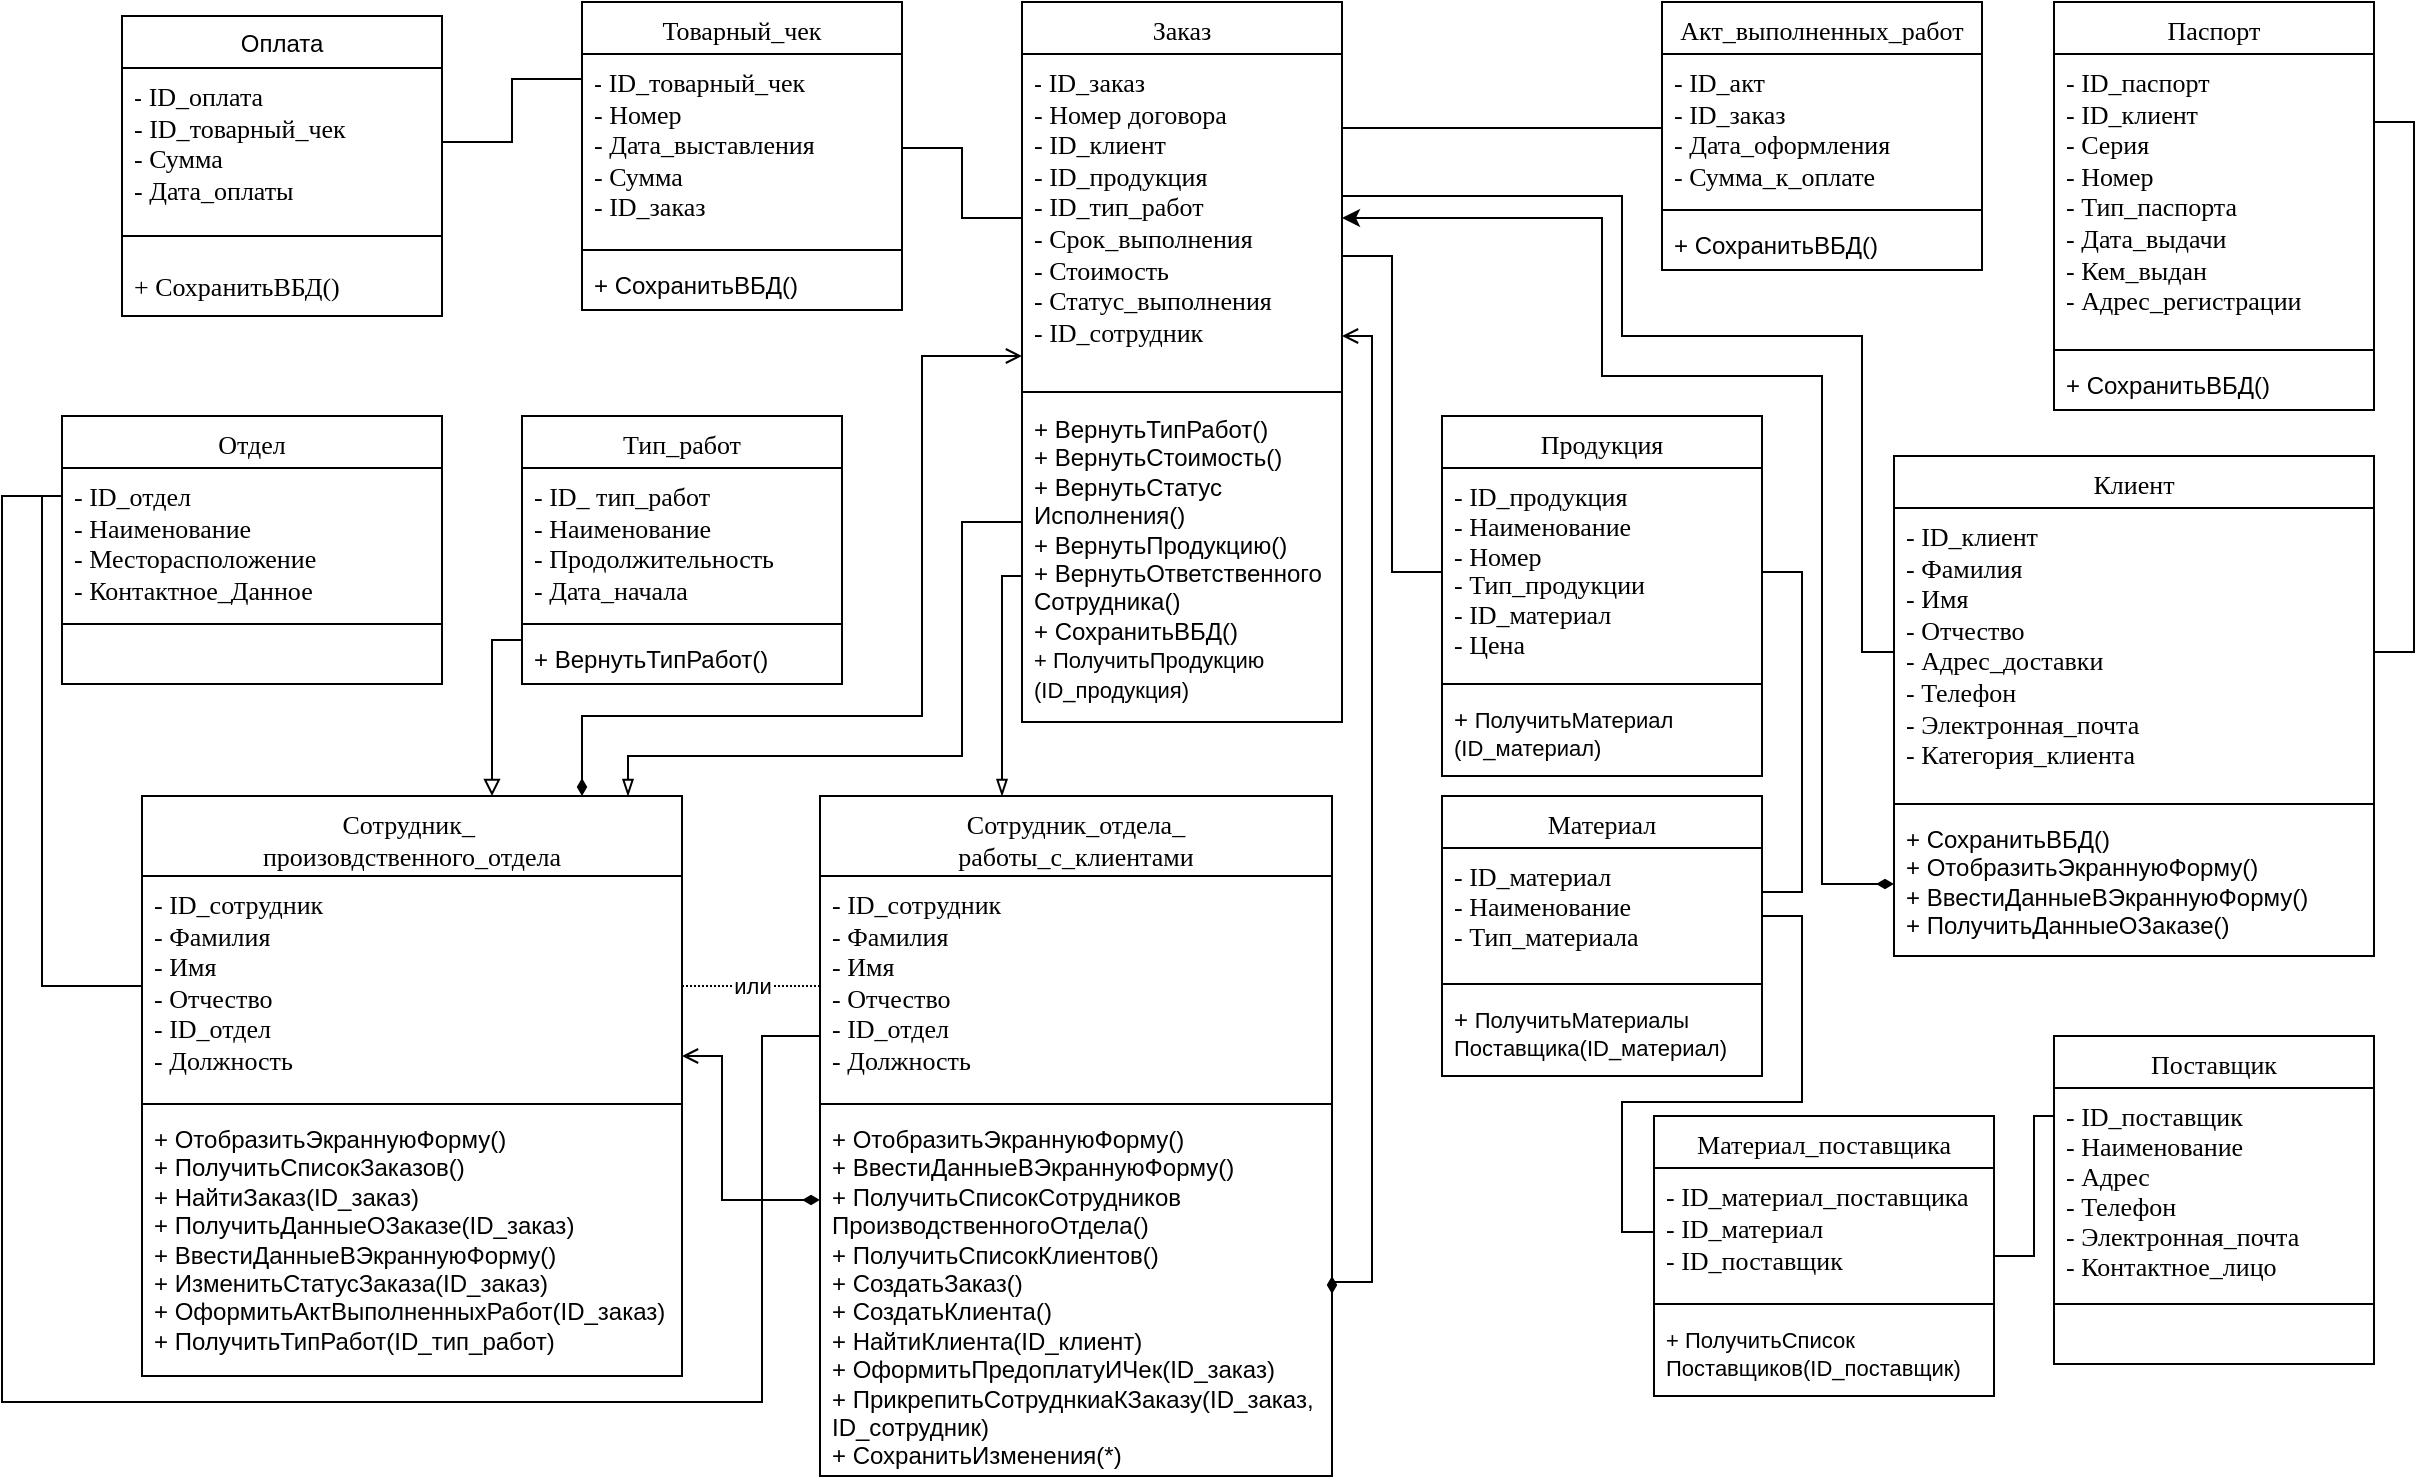 <mxfile version="24.1.0" type="device" pages="8">
  <diagram name="Диаграмма классов" id="tkBq2Kk33E0WfGPQ3XLj">
    <mxGraphModel dx="2492" dy="932" grid="1" gridSize="10" guides="1" tooltips="1" connect="1" arrows="1" fold="1" page="1" pageScale="1" pageWidth="1169" pageHeight="827" math="0" shadow="0">
      <root>
        <mxCell id="0" />
        <mxCell id="1" parent="0" />
        <mxCell id="c0ifsIliApSs_qRWSd-5-247" value="Оплата" style="swimlane;fontStyle=0;align=center;verticalAlign=top;childLayout=stackLayout;horizontal=1;startSize=26;horizontalStack=0;resizeParent=1;resizeParentMax=0;resizeLast=0;collapsible=1;marginBottom=0;whiteSpace=wrap;html=1;" parent="1" vertex="1">
          <mxGeometry x="-1090" y="47" width="160" height="150" as="geometry" />
        </mxCell>
        <mxCell id="c0ifsIliApSs_qRWSd-5-248" value="-&amp;nbsp;&lt;span style=&quot;font-family: &amp;quot;Times New Roman&amp;quot;; font-size: 13px;&quot;&gt;ID_оплата&lt;/span&gt;&lt;div&gt;&lt;span style=&quot;font-family: &amp;quot;Times New Roman&amp;quot;; font-size: 13px;&quot;&gt;-&amp;nbsp;&lt;/span&gt;&lt;span style=&quot;font-family: &amp;quot;Times New Roman&amp;quot;; font-size: 13px; background-color: initial;&quot;&gt;ID_&lt;/span&gt;&lt;span style=&quot;font-family: &amp;quot;Times New Roman&amp;quot;; font-size: 13px; background-color: initial;&quot;&gt;товарный_чек&lt;/span&gt;&lt;/div&gt;&lt;div&gt;&lt;span style=&quot;font-family: &amp;quot;Times New Roman&amp;quot;; font-size: 13px; background-color: initial;&quot;&gt;- Сумма&lt;/span&gt;&lt;/div&gt;&lt;div&gt;&lt;span style=&quot;font-family: &amp;quot;Times New Roman&amp;quot;; font-size: 13px; background-color: initial;&quot;&gt;- Дата_оплаты&lt;/span&gt;&lt;/div&gt;" style="text;strokeColor=none;fillColor=none;align=left;verticalAlign=top;spacingLeft=4;spacingRight=4;overflow=hidden;rotatable=0;points=[[0,0.5],[1,0.5]];portConstraint=eastwest;whiteSpace=wrap;html=1;fontStyle=0" parent="c0ifsIliApSs_qRWSd-5-247" vertex="1">
          <mxGeometry y="26" width="160" height="74" as="geometry" />
        </mxCell>
        <mxCell id="c0ifsIliApSs_qRWSd-5-249" value="" style="line;strokeWidth=1;fillColor=none;align=left;verticalAlign=middle;spacingTop=-1;spacingLeft=3;spacingRight=3;rotatable=0;labelPosition=right;points=[];portConstraint=eastwest;strokeColor=inherit;fontStyle=0" parent="c0ifsIliApSs_qRWSd-5-247" vertex="1">
          <mxGeometry y="100" width="160" height="20" as="geometry" />
        </mxCell>
        <mxCell id="c0ifsIliApSs_qRWSd-5-256" value="&lt;span style=&quot;background-color: rgb(255, 255, 255);&quot;&gt;&lt;font face=&quot;Times New Roman&quot; style=&quot;font-size: 13px;&quot;&gt;+ СохранитьВБД()&lt;/font&gt;&lt;/span&gt;" style="text;html=1;align=left;verticalAlign=middle;resizable=0;points=[];autosize=1;strokeColor=none;fillColor=none;spacingLeft=4;spacingRight=4;fontStyle=0" parent="c0ifsIliApSs_qRWSd-5-247" vertex="1">
          <mxGeometry y="120" width="160" height="30" as="geometry" />
        </mxCell>
        <mxCell id="c0ifsIliApSs_qRWSd-5-257" style="edgeStyle=orthogonalEdgeStyle;rounded=0;orthogonalLoop=1;jettySize=auto;html=1;exitX=0;exitY=0.25;exitDx=0;exitDy=0;endArrow=none;endFill=0;fontStyle=0" parent="1" source="c0ifsIliApSs_qRWSd-5-252" target="c0ifsIliApSs_qRWSd-5-248" edge="1">
          <mxGeometry relative="1" as="geometry" />
        </mxCell>
        <mxCell id="c0ifsIliApSs_qRWSd-5-252" value="&lt;span style=&quot;font-family: &amp;quot;Times New Roman&amp;quot;; font-size: 13px; text-wrap: nowrap;&quot;&gt;Товарный_чек&lt;/span&gt;" style="swimlane;fontStyle=0;align=center;verticalAlign=top;childLayout=stackLayout;horizontal=1;startSize=26;horizontalStack=0;resizeParent=1;resizeParentMax=0;resizeLast=0;collapsible=1;marginBottom=0;whiteSpace=wrap;html=1;" parent="1" vertex="1">
          <mxGeometry x="-860" y="40" width="160" height="154" as="geometry" />
        </mxCell>
        <mxCell id="c0ifsIliApSs_qRWSd-5-253" value="-&amp;nbsp;&lt;span style=&quot;font-family: &amp;quot;Times New Roman&amp;quot;; font-size: 13px;&quot;&gt;ID_товарный_чек&lt;/span&gt;&lt;div&gt;&lt;span style=&quot;font-family: &amp;quot;Times New Roman&amp;quot;; font-size: 13px;&quot;&gt;- Номер&lt;/span&gt;&lt;/div&gt;&lt;div&gt;&lt;span style=&quot;font-family: &amp;quot;Times New Roman&amp;quot;; font-size: 13px;&quot;&gt;- Дата_выставления&lt;/span&gt;&lt;/div&gt;&lt;div&gt;&lt;font face=&quot;Times New Roman&quot;&gt;&lt;span style=&quot;font-size: 13px;&quot;&gt;- Сумма&lt;/span&gt;&lt;/font&gt;&lt;/div&gt;&lt;div&gt;&lt;font face=&quot;Times New Roman&quot;&gt;&lt;span style=&quot;font-size: 13px;&quot;&gt;- ID_заказ&lt;/span&gt;&lt;/font&gt;&lt;/div&gt;" style="text;strokeColor=none;fillColor=none;align=left;verticalAlign=top;spacingLeft=4;spacingRight=4;overflow=hidden;rotatable=0;points=[[0,0.5],[1,0.5]];portConstraint=eastwest;whiteSpace=wrap;html=1;fontStyle=0" parent="c0ifsIliApSs_qRWSd-5-252" vertex="1">
          <mxGeometry y="26" width="160" height="94" as="geometry" />
        </mxCell>
        <mxCell id="c0ifsIliApSs_qRWSd-5-254" value="" style="line;strokeWidth=1;fillColor=none;align=left;verticalAlign=middle;spacingTop=-1;spacingLeft=3;spacingRight=3;rotatable=0;labelPosition=right;points=[];portConstraint=eastwest;strokeColor=inherit;fontStyle=0" parent="c0ifsIliApSs_qRWSd-5-252" vertex="1">
          <mxGeometry y="120" width="160" height="8" as="geometry" />
        </mxCell>
        <mxCell id="c0ifsIliApSs_qRWSd-5-255" value="&lt;div&gt;+ СохранитьВБД()&lt;/div&gt;" style="text;strokeColor=none;fillColor=none;align=left;verticalAlign=top;spacingLeft=4;spacingRight=4;overflow=hidden;rotatable=0;points=[[0,0.5],[1,0.5]];portConstraint=eastwest;whiteSpace=wrap;html=1;fontStyle=0" parent="c0ifsIliApSs_qRWSd-5-252" vertex="1">
          <mxGeometry y="128" width="160" height="26" as="geometry" />
        </mxCell>
        <mxCell id="c0ifsIliApSs_qRWSd-5-258" value="&lt;span style=&quot;font-family: &amp;quot;Times New Roman&amp;quot;; font-size: 13px; text-wrap: nowrap;&quot;&gt;Заказ&lt;/span&gt;" style="swimlane;fontStyle=0;align=center;verticalAlign=top;childLayout=stackLayout;horizontal=1;startSize=26;horizontalStack=0;resizeParent=1;resizeParentMax=0;resizeLast=0;collapsible=1;marginBottom=0;whiteSpace=wrap;html=1;" parent="1" vertex="1">
          <mxGeometry x="-640" y="40" width="160" height="360" as="geometry" />
        </mxCell>
        <mxCell id="c0ifsIliApSs_qRWSd-5-259" value="-&amp;nbsp;&lt;span style=&quot;font-family: &amp;quot;Times New Roman&amp;quot;; font-size: 13px;&quot;&gt;ID_заказ&lt;/span&gt;&lt;div&gt;&lt;span style=&quot;font-family: &amp;quot;Times New Roman&amp;quot;; font-size: 13px;&quot;&gt;-&amp;nbsp;&lt;/span&gt;&lt;span style=&quot;font-family: &amp;quot;Times New Roman&amp;quot;; font-size: 13px; background-color: initial;&quot;&gt;Номер договора&lt;/span&gt;&lt;/div&gt;&lt;div&gt;&lt;span style=&quot;font-family: &amp;quot;Times New Roman&amp;quot;; font-size: 13px; background-color: initial;&quot;&gt;- ID_клиент&lt;/span&gt;&lt;/div&gt;&lt;div&gt;&lt;span style=&quot;font-family: &amp;quot;Times New Roman&amp;quot;; font-size: 13px; background-color: initial;&quot;&gt;- ID_продукция&lt;/span&gt;&lt;/div&gt;&lt;div&gt;&lt;span style=&quot;font-family: &amp;quot;Times New Roman&amp;quot;; font-size: 13px; background-color: initial;&quot;&gt;- ID_тип_работ&lt;/span&gt;&lt;/div&gt;&lt;div&gt;&lt;span style=&quot;font-family: &amp;quot;Times New Roman&amp;quot;; font-size: 13px; background-color: initial;&quot;&gt;- Срок_выполнения&lt;/span&gt;&lt;/div&gt;&lt;div&gt;&lt;span style=&quot;font-family: &amp;quot;Times New Roman&amp;quot;; font-size: 13px; background-color: initial;&quot;&gt;- Стоимость&lt;/span&gt;&lt;/div&gt;&lt;div&gt;&lt;span style=&quot;font-family: &amp;quot;Times New Roman&amp;quot;; font-size: 13px; background-color: initial;&quot;&gt;- Статус_выполнения&lt;/span&gt;&lt;/div&gt;&lt;div&gt;&lt;span style=&quot;font-family: &amp;quot;Times New Roman&amp;quot;; font-size: 13px; background-color: initial;&quot;&gt;- ID_сотрудник&lt;/span&gt;&lt;/div&gt;" style="text;strokeColor=none;fillColor=none;align=left;verticalAlign=top;spacingLeft=4;spacingRight=4;overflow=hidden;rotatable=0;points=[[0,0.5],[1,0.5]];portConstraint=eastwest;whiteSpace=wrap;html=1;fontStyle=0" parent="c0ifsIliApSs_qRWSd-5-258" vertex="1">
          <mxGeometry y="26" width="160" height="164" as="geometry" />
        </mxCell>
        <mxCell id="c0ifsIliApSs_qRWSd-5-260" value="" style="line;strokeWidth=1;fillColor=none;align=left;verticalAlign=middle;spacingTop=-1;spacingLeft=3;spacingRight=3;rotatable=0;labelPosition=right;points=[];portConstraint=eastwest;strokeColor=inherit;fontStyle=0" parent="c0ifsIliApSs_qRWSd-5-258" vertex="1">
          <mxGeometry y="190" width="160" height="10" as="geometry" />
        </mxCell>
        <mxCell id="c0ifsIliApSs_qRWSd-5-261" value="+ ВернутьТипРабот()&lt;div&gt;+ ВернутьСтоимость()&lt;/div&gt;&lt;div&gt;+ ВернутьСтатус&lt;/div&gt;&lt;div&gt;Исполнения()&lt;/div&gt;&lt;div&gt;+ ВернутьПродукцию()&lt;/div&gt;&lt;div&gt;+ ВернутьОтветственного&lt;/div&gt;&lt;div&gt;Сотрудника()&lt;/div&gt;&lt;div&gt;+ СохранитьВБД()&lt;/div&gt;&lt;div&gt;&lt;span style=&quot;font-size: 11px; text-align: center; text-wrap: nowrap; background-color: rgb(255, 255, 255);&quot;&gt;+ ПолучитьПродукцию&lt;/span&gt;&lt;br style=&quot;font-size: 11px; text-align: center; text-wrap: nowrap;&quot;&gt;&lt;span style=&quot;font-size: 11px; text-align: center; text-wrap: nowrap; background-color: rgb(255, 255, 255);&quot;&gt;(ID_продукция)&lt;/span&gt;&lt;br&gt;&lt;/div&gt;" style="text;strokeColor=none;fillColor=none;align=left;verticalAlign=top;spacingLeft=4;spacingRight=4;overflow=hidden;rotatable=0;points=[[0,0.5],[1,0.5]];portConstraint=eastwest;whiteSpace=wrap;html=1;fontStyle=0" parent="c0ifsIliApSs_qRWSd-5-258" vertex="1">
          <mxGeometry y="200" width="160" height="160" as="geometry" />
        </mxCell>
        <mxCell id="c0ifsIliApSs_qRWSd-5-262" style="edgeStyle=orthogonalEdgeStyle;rounded=0;orthogonalLoop=1;jettySize=auto;html=1;exitX=1;exitY=0.5;exitDx=0;exitDy=0;endArrow=none;endFill=0;fontStyle=0" parent="1" source="c0ifsIliApSs_qRWSd-5-253" target="c0ifsIliApSs_qRWSd-5-259" edge="1">
          <mxGeometry relative="1" as="geometry" />
        </mxCell>
        <mxCell id="c0ifsIliApSs_qRWSd-5-263" value="&lt;span style=&quot;font-family: &amp;quot;Times New Roman&amp;quot;; font-size: 13px; text-wrap: nowrap;&quot;&gt;Сотрудник_&amp;nbsp;&lt;/span&gt;&lt;div&gt;&lt;span style=&quot;font-family: &amp;quot;Times New Roman&amp;quot;; font-size: 13px; text-wrap: nowrap;&quot;&gt;произовдственного_отдела&lt;/span&gt;&lt;/div&gt;" style="swimlane;fontStyle=0;align=center;verticalAlign=top;childLayout=stackLayout;horizontal=1;startSize=40;horizontalStack=0;resizeParent=1;resizeParentMax=0;resizeLast=0;collapsible=1;marginBottom=0;whiteSpace=wrap;html=1;" parent="1" vertex="1">
          <mxGeometry x="-1080" y="437" width="270" height="290" as="geometry">
            <mxRectangle x="370" y="600" width="190" height="90" as="alternateBounds" />
          </mxGeometry>
        </mxCell>
        <mxCell id="c0ifsIliApSs_qRWSd-5-264" value="&lt;span style=&quot;font-family: &amp;quot;Times New Roman&amp;quot;; font-size: 13px;&quot;&gt;- ID_сотрудник&lt;/span&gt;&lt;div&gt;&lt;span style=&quot;font-family: &amp;quot;Times New Roman&amp;quot;; font-size: 13px;&quot;&gt;- Фамилия&lt;/span&gt;&lt;/div&gt;&lt;div&gt;&lt;span style=&quot;font-family: &amp;quot;Times New Roman&amp;quot;; font-size: 13px;&quot;&gt;- Имя&lt;/span&gt;&lt;/div&gt;&lt;div&gt;&lt;span style=&quot;font-family: &amp;quot;Times New Roman&amp;quot;; font-size: 13px;&quot;&gt;- Отчество&lt;/span&gt;&lt;/div&gt;&lt;div&gt;&lt;span style=&quot;font-family: &amp;quot;Times New Roman&amp;quot;; font-size: 13px;&quot;&gt;- ID_отдел&lt;/span&gt;&lt;/div&gt;&lt;div&gt;&lt;span style=&quot;font-family: &amp;quot;Times New Roman&amp;quot;; font-size: 13px;&quot;&gt;- Должность&lt;/span&gt;&lt;/div&gt;" style="text;strokeColor=none;fillColor=none;align=left;verticalAlign=top;spacingLeft=4;spacingRight=4;overflow=hidden;rotatable=0;points=[[0,0.5],[1,0.5]];portConstraint=eastwest;whiteSpace=wrap;html=1;fontStyle=0" parent="c0ifsIliApSs_qRWSd-5-263" vertex="1">
          <mxGeometry y="40" width="270" height="110" as="geometry" />
        </mxCell>
        <mxCell id="c0ifsIliApSs_qRWSd-5-265" value="" style="line;strokeWidth=1;fillColor=none;align=left;verticalAlign=middle;spacingTop=-1;spacingLeft=3;spacingRight=3;rotatable=0;labelPosition=right;points=[];portConstraint=eastwest;strokeColor=inherit;fontStyle=0" parent="c0ifsIliApSs_qRWSd-5-263" vertex="1">
          <mxGeometry y="150" width="270" height="8" as="geometry" />
        </mxCell>
        <mxCell id="c0ifsIliApSs_qRWSd-5-266" value="+ ОтобразитьЭкраннуюФорму()&lt;div&gt;+ ПолучитьСписокЗаказов()&lt;br&gt;&lt;div&gt;+ НайтиЗаказ(ID_заказ)&lt;br&gt;&lt;div&gt;+ ПолучитьДанныеОЗаказе(&lt;span style=&quot;background-color: initial;&quot;&gt;ID_заказ&lt;/span&gt;&lt;span style=&quot;background-color: initial;&quot;&gt;)&lt;/span&gt;&lt;/div&gt;&lt;div&gt;+ ВвестиДанныеВЭкраннуюФорму()&lt;/div&gt;&lt;div&gt;+ ИзменитьСтатусЗаказа(ID_заказ)&lt;/div&gt;&lt;/div&gt;&lt;div&gt;+ ОформитьАкт&lt;span style=&quot;background-color: initial;&quot;&gt;ВыполненныхРабот(ID_заказ)&lt;/span&gt;&lt;/div&gt;&lt;/div&gt;&lt;div&gt;&lt;div&gt;+ ПолучитьТипРабот&lt;span style=&quot;background-color: initial;&quot;&gt;(ID_тип_работ)&lt;/span&gt;&lt;/div&gt;&lt;/div&gt;" style="text;strokeColor=none;fillColor=none;align=left;verticalAlign=top;spacingLeft=4;spacingRight=4;overflow=hidden;rotatable=0;points=[[0,0.5],[1,0.5]];portConstraint=eastwest;whiteSpace=wrap;html=1;fontStyle=0" parent="c0ifsIliApSs_qRWSd-5-263" vertex="1">
          <mxGeometry y="158" width="270" height="132" as="geometry" />
        </mxCell>
        <mxCell id="c0ifsIliApSs_qRWSd-5-271" value="&lt;span style=&quot;font-family: &amp;quot;Times New Roman&amp;quot;; font-size: 13px; text-wrap: nowrap;&quot;&gt;Сотрудник_отдела_&lt;/span&gt;&lt;div&gt;&lt;span style=&quot;font-family: &amp;quot;Times New Roman&amp;quot;; font-size: 13px; text-wrap: nowrap;&quot;&gt;работы_с_клиентами&lt;/span&gt;&lt;/div&gt;" style="swimlane;fontStyle=0;align=center;verticalAlign=top;childLayout=stackLayout;horizontal=1;startSize=40;horizontalStack=0;resizeParent=1;resizeParentMax=0;resizeLast=0;collapsible=1;marginBottom=0;whiteSpace=wrap;html=1;" parent="1" vertex="1">
          <mxGeometry x="-741" y="437" width="256" height="340" as="geometry">
            <mxRectangle x="370" y="600" width="190" height="90" as="alternateBounds" />
          </mxGeometry>
        </mxCell>
        <mxCell id="c0ifsIliApSs_qRWSd-5-272" value="&lt;span style=&quot;font-family: &amp;quot;Times New Roman&amp;quot;; font-size: 13px;&quot;&gt;- ID_сотрудник&lt;/span&gt;&lt;div&gt;&lt;span style=&quot;font-family: &amp;quot;Times New Roman&amp;quot;; font-size: 13px;&quot;&gt;- Фамилия&lt;/span&gt;&lt;/div&gt;&lt;div&gt;&lt;span style=&quot;font-family: &amp;quot;Times New Roman&amp;quot;; font-size: 13px;&quot;&gt;- Имя&lt;/span&gt;&lt;/div&gt;&lt;div&gt;&lt;span style=&quot;font-family: &amp;quot;Times New Roman&amp;quot;; font-size: 13px;&quot;&gt;- Отчество&lt;/span&gt;&lt;/div&gt;&lt;div&gt;&lt;span style=&quot;font-family: &amp;quot;Times New Roman&amp;quot;; font-size: 13px;&quot;&gt;- ID_отдел&lt;/span&gt;&lt;/div&gt;&lt;div&gt;&lt;span style=&quot;font-family: &amp;quot;Times New Roman&amp;quot;; font-size: 13px;&quot;&gt;- Должность&lt;/span&gt;&lt;/div&gt;" style="text;strokeColor=none;fillColor=none;align=left;verticalAlign=top;spacingLeft=4;spacingRight=4;overflow=hidden;rotatable=0;points=[[0,0.5],[1,0.5]];portConstraint=eastwest;whiteSpace=wrap;html=1;fontStyle=0" parent="c0ifsIliApSs_qRWSd-5-271" vertex="1">
          <mxGeometry y="40" width="256" height="110" as="geometry" />
        </mxCell>
        <mxCell id="c0ifsIliApSs_qRWSd-5-273" value="" style="line;strokeWidth=1;fillColor=none;align=left;verticalAlign=middle;spacingTop=-1;spacingLeft=3;spacingRight=3;rotatable=0;labelPosition=right;points=[];portConstraint=eastwest;strokeColor=inherit;fontStyle=0" parent="c0ifsIliApSs_qRWSd-5-271" vertex="1">
          <mxGeometry y="150" width="256" height="8" as="geometry" />
        </mxCell>
        <mxCell id="c0ifsIliApSs_qRWSd-5-274" value="+ ОтобразитьЭкраннуюФорму()&lt;div&gt;+ ВвестиДанныеВЭкраннуюФорму()&lt;/div&gt;&lt;div&gt;+ ПолучитьСписокСотрудников&lt;/div&gt;&lt;div&gt;ПроизводственногоОтдела()&lt;/div&gt;&lt;div&gt;+ ПолучитьСписокКлиентов()&lt;/div&gt;&lt;div&gt;&lt;div&gt;+ СоздатьЗаказ()&lt;/div&gt;&lt;div&gt;+ СоздатьКлиента()&lt;/div&gt;&lt;/div&gt;&lt;div&gt;+ НайтиКлиента(ID_клиент)&lt;/div&gt;&lt;div&gt;+ ОформитьПредоплатуИЧек(ID_заказ)&lt;/div&gt;&lt;div&gt;+ ПрикрепитьСотруднкиаКЗаказу(ID_заказ, ID_сотрудник)&lt;/div&gt;&lt;div&gt;+ СохранитьИзменения(*)&lt;/div&gt;" style="text;strokeColor=none;fillColor=none;align=left;verticalAlign=top;spacingLeft=4;spacingRight=4;overflow=hidden;rotatable=0;points=[[0,0.5],[1,0.5]];portConstraint=eastwest;whiteSpace=wrap;html=1;fontStyle=0" parent="c0ifsIliApSs_qRWSd-5-271" vertex="1">
          <mxGeometry y="158" width="256" height="182" as="geometry" />
        </mxCell>
        <mxCell id="c0ifsIliApSs_qRWSd-5-275" style="edgeStyle=orthogonalEdgeStyle;rounded=0;orthogonalLoop=1;jettySize=auto;html=1;exitX=1;exitY=0.5;exitDx=0;exitDy=0;endArrow=open;endFill=0;startArrow=diamondThin;startFill=1;fontStyle=0" parent="1" source="c0ifsIliApSs_qRWSd-5-274" target="c0ifsIliApSs_qRWSd-5-259" edge="1">
          <mxGeometry relative="1" as="geometry">
            <Array as="points">
              <mxPoint x="-485" y="680" />
              <mxPoint x="-465" y="680" />
              <mxPoint x="-465" y="207" />
            </Array>
          </mxGeometry>
        </mxCell>
        <mxCell id="c0ifsIliApSs_qRWSd-5-277" style="edgeStyle=orthogonalEdgeStyle;rounded=0;orthogonalLoop=1;jettySize=auto;html=1;endArrow=open;endFill=0;startArrow=diamondThin;startFill=1;fontStyle=0" parent="1" source="c0ifsIliApSs_qRWSd-5-263" target="c0ifsIliApSs_qRWSd-5-259" edge="1">
          <mxGeometry relative="1" as="geometry">
            <Array as="points">
              <mxPoint x="-860" y="397" />
              <mxPoint x="-690" y="397" />
              <mxPoint x="-690" y="217" />
            </Array>
          </mxGeometry>
        </mxCell>
        <mxCell id="c0ifsIliApSs_qRWSd-5-278" style="edgeStyle=orthogonalEdgeStyle;rounded=0;orthogonalLoop=1;jettySize=auto;html=1;endArrow=open;endFill=0;startArrow=diamondThin;startFill=1;exitX=0;exitY=0.5;exitDx=0;exitDy=0;fontStyle=0" parent="1" target="c0ifsIliApSs_qRWSd-5-264" edge="1">
          <mxGeometry relative="1" as="geometry">
            <mxPoint x="-741" y="639" as="sourcePoint" />
            <mxPoint x="-1100" y="617" as="targetPoint" />
            <Array as="points">
              <mxPoint x="-790" y="639" />
              <mxPoint x="-790" y="567" />
            </Array>
          </mxGeometry>
        </mxCell>
        <mxCell id="c0ifsIliApSs_qRWSd-5-279" value="&lt;span style=&quot;font-family: &amp;quot;Times New Roman&amp;quot;; font-size: 13px; text-wrap: nowrap;&quot;&gt;Отдел&lt;/span&gt;" style="swimlane;fontStyle=0;align=center;verticalAlign=top;childLayout=stackLayout;horizontal=1;startSize=26;horizontalStack=0;resizeParent=1;resizeParentMax=0;resizeLast=0;collapsible=1;marginBottom=0;whiteSpace=wrap;html=1;" parent="1" vertex="1">
          <mxGeometry x="-1120" y="247" width="190" height="134" as="geometry" />
        </mxCell>
        <mxCell id="c0ifsIliApSs_qRWSd-5-280" value="&lt;span style=&quot;font-family: &amp;quot;Times New Roman&amp;quot;; font-size: 13px;&quot;&gt;- ID_отдел&lt;/span&gt;&lt;div&gt;&lt;span style=&quot;font-family: &amp;quot;Times New Roman&amp;quot;; font-size: 13px;&quot;&gt;- Наименование&lt;/span&gt;&lt;/div&gt;&lt;div&gt;&lt;span style=&quot;font-family: &amp;quot;Times New Roman&amp;quot;; font-size: 13px;&quot;&gt;- Месторасположение&lt;/span&gt;&lt;/div&gt;&lt;div&gt;&lt;span style=&quot;font-family: &amp;quot;Times New Roman&amp;quot;; font-size: 13px;&quot;&gt;- Контактное_Данное&lt;/span&gt;&lt;/div&gt;" style="text;strokeColor=none;fillColor=none;align=left;verticalAlign=top;spacingLeft=4;spacingRight=4;overflow=hidden;rotatable=0;points=[[0,0.5],[1,0.5]];portConstraint=eastwest;whiteSpace=wrap;html=1;fontStyle=0" parent="c0ifsIliApSs_qRWSd-5-279" vertex="1">
          <mxGeometry y="26" width="190" height="74" as="geometry" />
        </mxCell>
        <mxCell id="c0ifsIliApSs_qRWSd-5-281" value="" style="line;strokeWidth=1;fillColor=none;align=left;verticalAlign=middle;spacingTop=-1;spacingLeft=3;spacingRight=3;rotatable=0;labelPosition=right;points=[];portConstraint=eastwest;strokeColor=inherit;fontStyle=0" parent="c0ifsIliApSs_qRWSd-5-279" vertex="1">
          <mxGeometry y="100" width="190" height="8" as="geometry" />
        </mxCell>
        <mxCell id="c0ifsIliApSs_qRWSd-5-282" value="&lt;div&gt;&lt;br&gt;&lt;/div&gt;" style="text;strokeColor=none;fillColor=none;align=left;verticalAlign=top;spacingLeft=4;spacingRight=4;overflow=hidden;rotatable=0;points=[[0,0.5],[1,0.5]];portConstraint=eastwest;whiteSpace=wrap;html=1;fontStyle=0" parent="c0ifsIliApSs_qRWSd-5-279" vertex="1">
          <mxGeometry y="108" width="190" height="26" as="geometry" />
        </mxCell>
        <mxCell id="c0ifsIliApSs_qRWSd-5-283" style="edgeStyle=orthogonalEdgeStyle;rounded=0;orthogonalLoop=1;jettySize=auto;html=1;exitX=0;exitY=0.5;exitDx=0;exitDy=0;endArrow=none;endFill=0;fontStyle=0" parent="1" source="c0ifsIliApSs_qRWSd-5-264" target="c0ifsIliApSs_qRWSd-5-280" edge="1">
          <mxGeometry relative="1" as="geometry">
            <Array as="points">
              <mxPoint x="-1130" y="532" />
              <mxPoint x="-1130" y="287" />
            </Array>
          </mxGeometry>
        </mxCell>
        <mxCell id="c0ifsIliApSs_qRWSd-5-284" style="edgeStyle=orthogonalEdgeStyle;rounded=0;orthogonalLoop=1;jettySize=auto;html=1;exitX=0;exitY=0.5;exitDx=0;exitDy=0;endArrow=blockThin;endFill=0;fontStyle=0" parent="1" source="c0ifsIliApSs_qRWSd-5-261" target="c0ifsIliApSs_qRWSd-5-263" edge="1">
          <mxGeometry relative="1" as="geometry">
            <Array as="points">
              <mxPoint x="-640" y="300" />
              <mxPoint x="-670" y="300" />
              <mxPoint x="-670" y="417" />
              <mxPoint x="-837" y="417" />
            </Array>
          </mxGeometry>
        </mxCell>
        <mxCell id="c0ifsIliApSs_qRWSd-5-285" style="edgeStyle=orthogonalEdgeStyle;rounded=0;orthogonalLoop=1;jettySize=auto;html=1;exitX=0;exitY=0.5;exitDx=0;exitDy=0;endArrow=blockThin;endFill=0;fontStyle=0" parent="1" source="c0ifsIliApSs_qRWSd-5-261" target="c0ifsIliApSs_qRWSd-5-271" edge="1">
          <mxGeometry relative="1" as="geometry">
            <Array as="points">
              <mxPoint x="-640" y="327" />
              <mxPoint x="-650" y="327" />
            </Array>
          </mxGeometry>
        </mxCell>
        <mxCell id="c0ifsIliApSs_qRWSd-5-287" style="edgeStyle=orthogonalEdgeStyle;rounded=0;orthogonalLoop=1;jettySize=auto;html=1;endArrow=none;endFill=0;fontStyle=0" parent="1" source="c0ifsIliApSs_qRWSd-5-272" target="c0ifsIliApSs_qRWSd-5-280" edge="1">
          <mxGeometry relative="1" as="geometry">
            <Array as="points">
              <mxPoint x="-770" y="557" />
              <mxPoint x="-770" y="740" />
              <mxPoint x="-1150" y="740" />
              <mxPoint x="-1150" y="287" />
            </Array>
          </mxGeometry>
        </mxCell>
        <mxCell id="c0ifsIliApSs_qRWSd-5-288" value="&lt;span style=&quot;font-family: &amp;quot;Times New Roman&amp;quot;; font-size: 13px; text-wrap: nowrap;&quot;&gt;Тип_работ&lt;/span&gt;" style="swimlane;fontStyle=0;align=center;verticalAlign=top;childLayout=stackLayout;horizontal=1;startSize=26;horizontalStack=0;resizeParent=1;resizeParentMax=0;resizeLast=0;collapsible=1;marginBottom=0;whiteSpace=wrap;html=1;" parent="1" vertex="1">
          <mxGeometry x="-890" y="247" width="160" height="134" as="geometry" />
        </mxCell>
        <mxCell id="c0ifsIliApSs_qRWSd-5-289" value="&lt;span style=&quot;font-family: &amp;quot;Times New Roman&amp;quot;; font-size: 13px;&quot;&gt;- ID_ тип_работ&lt;/span&gt;&lt;div&gt;&lt;span style=&quot;font-family: &amp;quot;Times New Roman&amp;quot;; font-size: 13px;&quot;&gt;- Наименование&lt;/span&gt;&lt;/div&gt;&lt;div&gt;&lt;span style=&quot;font-family: &amp;quot;Times New Roman&amp;quot;; font-size: 13px;&quot;&gt;- Продолжительность&lt;/span&gt;&lt;/div&gt;&lt;div&gt;&lt;span style=&quot;font-family: &amp;quot;Times New Roman&amp;quot;; font-size: 13px;&quot;&gt;- Дата_начала&lt;/span&gt;&lt;/div&gt;" style="text;strokeColor=none;fillColor=none;align=left;verticalAlign=top;spacingLeft=4;spacingRight=4;overflow=hidden;rotatable=0;points=[[0,0.5],[1,0.5]];portConstraint=eastwest;whiteSpace=wrap;html=1;fontStyle=0" parent="c0ifsIliApSs_qRWSd-5-288" vertex="1">
          <mxGeometry y="26" width="160" height="74" as="geometry" />
        </mxCell>
        <mxCell id="c0ifsIliApSs_qRWSd-5-290" value="" style="line;strokeWidth=1;fillColor=none;align=left;verticalAlign=middle;spacingTop=-1;spacingLeft=3;spacingRight=3;rotatable=0;labelPosition=right;points=[];portConstraint=eastwest;strokeColor=inherit;fontStyle=0" parent="c0ifsIliApSs_qRWSd-5-288" vertex="1">
          <mxGeometry y="100" width="160" height="8" as="geometry" />
        </mxCell>
        <mxCell id="c0ifsIliApSs_qRWSd-5-291" value="+ ВернутьТипРабот()" style="text;strokeColor=none;fillColor=none;align=left;verticalAlign=top;spacingLeft=4;spacingRight=4;overflow=hidden;rotatable=0;points=[[0,0.5],[1,0.5]];portConstraint=eastwest;whiteSpace=wrap;html=1;fontStyle=0" parent="c0ifsIliApSs_qRWSd-5-288" vertex="1">
          <mxGeometry y="108" width="160" height="26" as="geometry" />
        </mxCell>
        <mxCell id="c0ifsIliApSs_qRWSd-5-298" style="edgeStyle=orthogonalEdgeStyle;rounded=0;orthogonalLoop=1;jettySize=auto;html=1;endArrow=block;endFill=0;fontStyle=0" parent="1" source="c0ifsIliApSs_qRWSd-5-291" target="c0ifsIliApSs_qRWSd-5-263" edge="1">
          <mxGeometry relative="1" as="geometry">
            <mxPoint x="-1020" y="327" as="sourcePoint" />
            <Array as="points">
              <mxPoint x="-905" y="359" />
            </Array>
          </mxGeometry>
        </mxCell>
        <mxCell id="c0ifsIliApSs_qRWSd-5-310" value="&lt;span style=&quot;font-family: &amp;quot;Times New Roman&amp;quot;; font-size: 13px; text-wrap: nowrap;&quot;&gt;Паспорт&lt;/span&gt;" style="swimlane;fontStyle=0;align=center;verticalAlign=top;childLayout=stackLayout;horizontal=1;startSize=26;horizontalStack=0;resizeParent=1;resizeParentMax=0;resizeLast=0;collapsible=1;marginBottom=0;whiteSpace=wrap;html=1;" parent="1" vertex="1">
          <mxGeometry x="-124" y="40" width="160" height="204" as="geometry" />
        </mxCell>
        <mxCell id="c0ifsIliApSs_qRWSd-5-311" value="&lt;span style=&quot;font-family: &amp;quot;Times New Roman&amp;quot;; font-size: 13px;&quot;&gt;- ID_паспорт&lt;/span&gt;&lt;div&gt;&lt;span style=&quot;font-family: &amp;quot;Times New Roman&amp;quot;; font-size: 13px;&quot;&gt;-&amp;nbsp;&lt;/span&gt;&lt;span style=&quot;font-family: &amp;quot;Times New Roman&amp;quot;; font-size: 13px; background-color: initial;&quot;&gt;ID_клиент&lt;/span&gt;&lt;/div&gt;&lt;div&gt;&lt;span style=&quot;font-family: &amp;quot;Times New Roman&amp;quot;; font-size: 13px; background-color: initial;&quot;&gt;- Серия&lt;/span&gt;&lt;/div&gt;&lt;div&gt;&lt;span style=&quot;font-family: &amp;quot;Times New Roman&amp;quot;; font-size: 13px; background-color: initial;&quot;&gt;- Номер&lt;/span&gt;&lt;/div&gt;&lt;div&gt;&lt;span style=&quot;font-family: &amp;quot;Times New Roman&amp;quot;; font-size: 13px; background-color: initial;&quot;&gt;- Тип_паспорта&lt;/span&gt;&lt;/div&gt;&lt;div&gt;&lt;span style=&quot;font-family: &amp;quot;Times New Roman&amp;quot;; font-size: 13px; background-color: initial;&quot;&gt;- Дата_выдачи&lt;/span&gt;&lt;/div&gt;&lt;div&gt;&lt;span style=&quot;font-family: &amp;quot;Times New Roman&amp;quot;; font-size: 13px; background-color: initial;&quot;&gt;- Кем_выдан&lt;/span&gt;&lt;/div&gt;&lt;div&gt;&lt;span style=&quot;font-family: &amp;quot;Times New Roman&amp;quot;; font-size: 13px; background-color: initial;&quot;&gt;- Адрес_регистрации&lt;/span&gt;&lt;/div&gt;" style="text;strokeColor=none;fillColor=none;align=left;verticalAlign=top;spacingLeft=4;spacingRight=4;overflow=hidden;rotatable=0;points=[[0,0.5],[1,0.5]];portConstraint=eastwest;whiteSpace=wrap;html=1;fontStyle=0" parent="c0ifsIliApSs_qRWSd-5-310" vertex="1">
          <mxGeometry y="26" width="160" height="144" as="geometry" />
        </mxCell>
        <mxCell id="c0ifsIliApSs_qRWSd-5-312" value="" style="line;strokeWidth=1;fillColor=none;align=left;verticalAlign=middle;spacingTop=-1;spacingLeft=3;spacingRight=3;rotatable=0;labelPosition=right;points=[];portConstraint=eastwest;strokeColor=inherit;fontStyle=0" parent="c0ifsIliApSs_qRWSd-5-310" vertex="1">
          <mxGeometry y="170" width="160" height="8" as="geometry" />
        </mxCell>
        <mxCell id="c0ifsIliApSs_qRWSd-5-313" value="+ СохранитьВБД()" style="text;strokeColor=none;fillColor=none;align=left;verticalAlign=top;spacingLeft=4;spacingRight=4;overflow=hidden;rotatable=0;points=[[0,0.5],[1,0.5]];portConstraint=eastwest;whiteSpace=wrap;html=1;fontStyle=0" parent="c0ifsIliApSs_qRWSd-5-310" vertex="1">
          <mxGeometry y="178" width="160" height="26" as="geometry" />
        </mxCell>
        <mxCell id="c0ifsIliApSs_qRWSd-5-314" value="&lt;span style=&quot;font-family: &amp;quot;Times New Roman&amp;quot;; font-size: 13px; text-wrap: nowrap;&quot;&gt;Клиент&lt;/span&gt;" style="swimlane;fontStyle=0;align=center;verticalAlign=top;childLayout=stackLayout;horizontal=1;startSize=26;horizontalStack=0;resizeParent=1;resizeParentMax=0;resizeLast=0;collapsible=1;marginBottom=0;whiteSpace=wrap;html=1;" parent="1" vertex="1">
          <mxGeometry x="-204" y="267" width="240" height="250" as="geometry" />
        </mxCell>
        <mxCell id="c0ifsIliApSs_qRWSd-5-315" value="&lt;span style=&quot;background-color: initial; font-family: &amp;quot;Times New Roman&amp;quot;; font-size: 13px;&quot;&gt;- ID_клиент&lt;/span&gt;&lt;div&gt;&lt;span style=&quot;font-family: &amp;quot;Times New Roman&amp;quot;; font-size: 13px; background-color: initial;&quot;&gt;- Фамилия&lt;/span&gt;&lt;/div&gt;&lt;div&gt;&lt;span style=&quot;font-family: &amp;quot;Times New Roman&amp;quot;; font-size: 13px; background-color: initial;&quot;&gt;- Имя&lt;/span&gt;&lt;/div&gt;&lt;div&gt;&lt;span style=&quot;font-family: &amp;quot;Times New Roman&amp;quot;; font-size: 13px; background-color: initial;&quot;&gt;- Отчество&lt;/span&gt;&lt;/div&gt;&lt;div&gt;&lt;span style=&quot;font-family: &amp;quot;Times New Roman&amp;quot;; font-size: 13px; background-color: initial;&quot;&gt;- Адрес_доставки&lt;/span&gt;&lt;/div&gt;&lt;div&gt;&lt;span style=&quot;font-family: &amp;quot;Times New Roman&amp;quot;; font-size: 13px; background-color: initial;&quot;&gt;- Телефон&lt;/span&gt;&lt;/div&gt;&lt;div&gt;&lt;span style=&quot;font-family: &amp;quot;Times New Roman&amp;quot;; font-size: 13px; background-color: initial;&quot;&gt;- Электронная_почта&lt;/span&gt;&lt;/div&gt;&lt;div&gt;&lt;span style=&quot;font-family: &amp;quot;Times New Roman&amp;quot;; font-size: 13px; background-color: initial;&quot;&gt;- Категория_клиента&lt;/span&gt;&lt;/div&gt;" style="text;strokeColor=none;fillColor=none;align=left;verticalAlign=top;spacingLeft=4;spacingRight=4;overflow=hidden;rotatable=0;points=[[0,0.5],[1,0.5]];portConstraint=eastwest;whiteSpace=wrap;html=1;fontStyle=0" parent="c0ifsIliApSs_qRWSd-5-314" vertex="1">
          <mxGeometry y="26" width="240" height="144" as="geometry" />
        </mxCell>
        <mxCell id="c0ifsIliApSs_qRWSd-5-316" value="" style="line;strokeWidth=1;fillColor=none;align=left;verticalAlign=middle;spacingTop=-1;spacingLeft=3;spacingRight=3;rotatable=0;labelPosition=right;points=[];portConstraint=eastwest;strokeColor=inherit;fontStyle=0" parent="c0ifsIliApSs_qRWSd-5-314" vertex="1">
          <mxGeometry y="170" width="240" height="8" as="geometry" />
        </mxCell>
        <mxCell id="c0ifsIliApSs_qRWSd-5-317" value="+ СохранитьВБД()&lt;div&gt;+ ОтобразитьЭкраннуюФорму()&lt;/div&gt;&lt;div&gt;+ ВвестиДанныеВЭкраннуюФорму()&lt;/div&gt;&lt;div&gt;+ ПолучитьДанныеОЗаказе()&lt;/div&gt;" style="text;strokeColor=none;fillColor=none;align=left;verticalAlign=top;spacingLeft=4;spacingRight=4;overflow=hidden;rotatable=0;points=[[0,0.5],[1,0.5]];portConstraint=eastwest;whiteSpace=wrap;html=1;fontStyle=0" parent="c0ifsIliApSs_qRWSd-5-314" vertex="1">
          <mxGeometry y="178" width="240" height="72" as="geometry" />
        </mxCell>
        <mxCell id="c0ifsIliApSs_qRWSd-5-318" style="edgeStyle=orthogonalEdgeStyle;rounded=0;orthogonalLoop=1;jettySize=auto;html=1;endArrow=none;endFill=0;fontStyle=0" parent="1" source="c0ifsIliApSs_qRWSd-5-311" target="c0ifsIliApSs_qRWSd-5-315" edge="1">
          <mxGeometry relative="1" as="geometry">
            <Array as="points">
              <mxPoint x="56" y="100" />
              <mxPoint x="56" y="365" />
            </Array>
          </mxGeometry>
        </mxCell>
        <mxCell id="c0ifsIliApSs_qRWSd-5-319" style="edgeStyle=orthogonalEdgeStyle;rounded=0;orthogonalLoop=1;jettySize=auto;html=1;exitX=0;exitY=0.5;exitDx=0;exitDy=0;startArrow=diamondThin;startFill=1;fontStyle=0" parent="1" source="c0ifsIliApSs_qRWSd-5-317" target="c0ifsIliApSs_qRWSd-5-259" edge="1">
          <mxGeometry relative="1" as="geometry">
            <Array as="points">
              <mxPoint x="-240" y="481" />
              <mxPoint x="-240" y="227" />
              <mxPoint x="-350" y="227" />
              <mxPoint x="-350" y="148" />
            </Array>
          </mxGeometry>
        </mxCell>
        <mxCell id="c0ifsIliApSs_qRWSd-5-320" style="edgeStyle=orthogonalEdgeStyle;rounded=0;orthogonalLoop=1;jettySize=auto;html=1;endArrow=none;endFill=0;fontStyle=0" parent="1" source="c0ifsIliApSs_qRWSd-5-315" target="c0ifsIliApSs_qRWSd-5-259" edge="1">
          <mxGeometry relative="1" as="geometry">
            <Array as="points">
              <mxPoint x="-220" y="365" />
              <mxPoint x="-220" y="207" />
              <mxPoint x="-340" y="207" />
              <mxPoint x="-340" y="137" />
            </Array>
          </mxGeometry>
        </mxCell>
        <mxCell id="c0ifsIliApSs_qRWSd-5-321" value="&lt;span style=&quot;font-family: &amp;quot;Times New Roman&amp;quot;; font-size: 13px; text-wrap: nowrap;&quot;&gt;Акт_выполненных_работ&lt;/span&gt;" style="swimlane;fontStyle=0;align=center;verticalAlign=top;childLayout=stackLayout;horizontal=1;startSize=26;horizontalStack=0;resizeParent=1;resizeParentMax=0;resizeLast=0;collapsible=1;marginBottom=0;whiteSpace=wrap;html=1;" parent="1" vertex="1">
          <mxGeometry x="-320" y="40" width="160" height="134" as="geometry" />
        </mxCell>
        <mxCell id="c0ifsIliApSs_qRWSd-5-322" value="&lt;span style=&quot;font-family: &amp;quot;Times New Roman&amp;quot;; font-size: 13px;&quot;&gt;- ID_акт&lt;/span&gt;&lt;div&gt;&lt;span style=&quot;font-family: &amp;quot;Times New Roman&amp;quot;; font-size: 13px;&quot;&gt;- ID_заказ&lt;/span&gt;&lt;/div&gt;&lt;div&gt;&lt;span style=&quot;font-family: &amp;quot;Times New Roman&amp;quot;; font-size: 13px;&quot;&gt;- Дата_оформления&lt;/span&gt;&lt;/div&gt;&lt;div&gt;&lt;span style=&quot;font-family: &amp;quot;Times New Roman&amp;quot;; font-size: 13px;&quot;&gt;- Сумма_к_оплате&lt;/span&gt;&lt;/div&gt;" style="text;strokeColor=none;fillColor=none;align=left;verticalAlign=top;spacingLeft=4;spacingRight=4;overflow=hidden;rotatable=0;points=[[0,0.5],[1,0.5]];portConstraint=eastwest;whiteSpace=wrap;html=1;fontStyle=0" parent="c0ifsIliApSs_qRWSd-5-321" vertex="1">
          <mxGeometry y="26" width="160" height="74" as="geometry" />
        </mxCell>
        <mxCell id="c0ifsIliApSs_qRWSd-5-323" value="" style="line;strokeWidth=1;fillColor=none;align=left;verticalAlign=middle;spacingTop=-1;spacingLeft=3;spacingRight=3;rotatable=0;labelPosition=right;points=[];portConstraint=eastwest;strokeColor=inherit;fontStyle=0" parent="c0ifsIliApSs_qRWSd-5-321" vertex="1">
          <mxGeometry y="100" width="160" height="8" as="geometry" />
        </mxCell>
        <mxCell id="c0ifsIliApSs_qRWSd-5-324" value="&lt;div&gt;+ СохранитьВБД()&lt;/div&gt;" style="text;strokeColor=none;fillColor=none;align=left;verticalAlign=top;spacingLeft=4;spacingRight=4;overflow=hidden;rotatable=0;points=[[0,0.5],[1,0.5]];portConstraint=eastwest;whiteSpace=wrap;html=1;fontStyle=0" parent="c0ifsIliApSs_qRWSd-5-321" vertex="1">
          <mxGeometry y="108" width="160" height="26" as="geometry" />
        </mxCell>
        <mxCell id="c0ifsIliApSs_qRWSd-5-325" style="edgeStyle=orthogonalEdgeStyle;rounded=0;orthogonalLoop=1;jettySize=auto;html=1;exitX=0;exitY=0.5;exitDx=0;exitDy=0;endArrow=none;endFill=0;fontStyle=0" parent="1" source="c0ifsIliApSs_qRWSd-5-322" target="c0ifsIliApSs_qRWSd-5-259" edge="1">
          <mxGeometry relative="1" as="geometry">
            <Array as="points">
              <mxPoint x="-450" y="103" />
              <mxPoint x="-450" y="103" />
            </Array>
          </mxGeometry>
        </mxCell>
        <mxCell id="c0ifsIliApSs_qRWSd-5-326" value="&lt;span style=&quot;font-family: &amp;quot;Times New Roman&amp;quot;; font-size: 13px; text-wrap: nowrap;&quot;&gt;Поставщик&lt;/span&gt;" style="swimlane;fontStyle=0;align=center;verticalAlign=top;childLayout=stackLayout;horizontal=1;startSize=26;horizontalStack=0;resizeParent=1;resizeParentMax=0;resizeLast=0;collapsible=1;marginBottom=0;whiteSpace=wrap;html=1;" parent="1" vertex="1">
          <mxGeometry x="-124" y="557" width="160" height="164" as="geometry" />
        </mxCell>
        <mxCell id="c0ifsIliApSs_qRWSd-5-327" value="&lt;span style=&quot;font-family: &amp;quot;Times New Roman&amp;quot;; font-size: 13px;&quot;&gt;- ID_&lt;/span&gt;&lt;span style=&quot;font-family: &amp;quot;Times New Roman&amp;quot;; font-size: 13px; line-height: 14.95px;&quot;&gt;поставщик&lt;/span&gt;&lt;div&gt;&lt;span style=&quot;font-family: &amp;quot;Times New Roman&amp;quot;; font-size: 13px; line-height: 14.95px;&quot;&gt;- Наименование&lt;/span&gt;&lt;/div&gt;&lt;div&gt;&lt;span style=&quot;font-family: &amp;quot;Times New Roman&amp;quot;; font-size: 13px; line-height: 14.95px;&quot;&gt;- Адрес&lt;/span&gt;&lt;/div&gt;&lt;div&gt;&lt;span style=&quot;font-family: &amp;quot;Times New Roman&amp;quot;; font-size: 13px; line-height: 14.95px;&quot;&gt;- Телефон&lt;/span&gt;&lt;/div&gt;&lt;div&gt;&lt;span style=&quot;font-family: &amp;quot;Times New Roman&amp;quot;; font-size: 13px; line-height: 14.95px;&quot;&gt;- Электронная_почта&lt;/span&gt;&lt;/div&gt;&lt;div&gt;&lt;span style=&quot;font-family: &amp;quot;Times New Roman&amp;quot;; font-size: 13px; line-height: 14.95px;&quot;&gt;- Контактное_лицо&lt;/span&gt;&lt;/div&gt;" style="text;strokeColor=none;fillColor=none;align=left;verticalAlign=top;spacingLeft=4;spacingRight=4;overflow=hidden;rotatable=0;points=[[0,0.5],[1,0.5]];portConstraint=eastwest;whiteSpace=wrap;html=1;fontStyle=0" parent="c0ifsIliApSs_qRWSd-5-326" vertex="1">
          <mxGeometry y="26" width="160" height="104" as="geometry" />
        </mxCell>
        <mxCell id="c0ifsIliApSs_qRWSd-5-328" value="" style="line;strokeWidth=1;fillColor=none;align=left;verticalAlign=middle;spacingTop=-1;spacingLeft=3;spacingRight=3;rotatable=0;labelPosition=right;points=[];portConstraint=eastwest;strokeColor=inherit;fontStyle=0" parent="c0ifsIliApSs_qRWSd-5-326" vertex="1">
          <mxGeometry y="130" width="160" height="8" as="geometry" />
        </mxCell>
        <mxCell id="c0ifsIliApSs_qRWSd-5-329" value="&lt;div&gt;&lt;br&gt;&lt;/div&gt;&lt;div&gt;&lt;br&gt;&lt;/div&gt;" style="text;strokeColor=none;fillColor=none;align=left;verticalAlign=top;spacingLeft=4;spacingRight=4;overflow=hidden;rotatable=0;points=[[0,0.5],[1,0.5]];portConstraint=eastwest;whiteSpace=wrap;html=1;fontStyle=0" parent="c0ifsIliApSs_qRWSd-5-326" vertex="1">
          <mxGeometry y="138" width="160" height="26" as="geometry" />
        </mxCell>
        <mxCell id="c0ifsIliApSs_qRWSd-5-339" style="edgeStyle=orthogonalEdgeStyle;rounded=0;orthogonalLoop=1;jettySize=auto;html=1;endArrow=none;endFill=0;exitX=1;exitY=0.5;exitDx=0;exitDy=0;fontStyle=0" parent="1" source="c0ifsIliApSs_qRWSd-5-331" target="c0ifsIliApSs_qRWSd-5-335" edge="1">
          <mxGeometry relative="1" as="geometry">
            <Array as="points">
              <mxPoint x="-270" y="497" />
              <mxPoint x="-250" y="497" />
              <mxPoint x="-250" y="590" />
              <mxPoint x="-340" y="590" />
              <mxPoint x="-340" y="655" />
            </Array>
          </mxGeometry>
        </mxCell>
        <mxCell id="c0ifsIliApSs_qRWSd-5-330" value="&lt;span style=&quot;font-family: &amp;quot;Times New Roman&amp;quot;; font-size: 13px; text-wrap: nowrap;&quot;&gt;Материал&lt;/span&gt;" style="swimlane;fontStyle=0;align=center;verticalAlign=top;childLayout=stackLayout;horizontal=1;startSize=26;horizontalStack=0;resizeParent=1;resizeParentMax=0;resizeLast=0;collapsible=1;marginBottom=0;whiteSpace=wrap;html=1;" parent="1" vertex="1">
          <mxGeometry x="-430" y="437" width="160" height="140" as="geometry" />
        </mxCell>
        <mxCell id="c0ifsIliApSs_qRWSd-5-331" value="&lt;span style=&quot;font-family: &amp;quot;Times New Roman&amp;quot;; font-size: 13px;&quot;&gt;- ID_материал&lt;/span&gt;&lt;div&gt;&lt;span style=&quot;font-family: &amp;quot;Times New Roman&amp;quot;; font-size: 13px; line-height: 14.95px;&quot;&gt;- Наименование&lt;/span&gt;&lt;/div&gt;&lt;div&gt;&lt;span style=&quot;font-family: &amp;quot;Times New Roman&amp;quot;; font-size: 13px; line-height: 14.95px;&quot;&gt;- Тип_материала&lt;/span&gt;&lt;/div&gt;" style="text;strokeColor=none;fillColor=none;align=left;verticalAlign=top;spacingLeft=4;spacingRight=4;overflow=hidden;rotatable=0;points=[[0,0.5],[1,0.5]];portConstraint=eastwest;whiteSpace=wrap;html=1;fontStyle=0" parent="c0ifsIliApSs_qRWSd-5-330" vertex="1">
          <mxGeometry y="26" width="160" height="64" as="geometry" />
        </mxCell>
        <mxCell id="c0ifsIliApSs_qRWSd-5-332" value="" style="line;strokeWidth=1;fillColor=none;align=left;verticalAlign=middle;spacingTop=-1;spacingLeft=3;spacingRight=3;rotatable=0;labelPosition=right;points=[];portConstraint=eastwest;strokeColor=inherit;fontStyle=0" parent="c0ifsIliApSs_qRWSd-5-330" vertex="1">
          <mxGeometry y="90" width="160" height="8" as="geometry" />
        </mxCell>
        <mxCell id="c0ifsIliApSs_qRWSd-5-333" value="&lt;div&gt;+&amp;nbsp;&lt;span style=&quot;background-color: rgb(255, 255, 255); font-size: 11px; text-align: center; text-wrap: nowrap;&quot;&gt;ПолучитьМатериалы&lt;/span&gt;&lt;/div&gt;&lt;div&gt;&lt;span style=&quot;background-color: rgb(255, 255, 255); font-size: 11px; text-align: center; text-wrap: nowrap;&quot;&gt;Поставщика&lt;/span&gt;&lt;span style=&quot;background-color: rgb(255, 255, 255); font-size: 11px; text-align: center; text-wrap: nowrap;&quot;&gt;(ID_материал)&lt;/span&gt;&lt;/div&gt;" style="text;strokeColor=none;fillColor=none;align=left;verticalAlign=top;spacingLeft=4;spacingRight=4;overflow=hidden;rotatable=0;points=[[0,0.5],[1,0.5]];portConstraint=eastwest;whiteSpace=wrap;html=1;fontStyle=0" parent="c0ifsIliApSs_qRWSd-5-330" vertex="1">
          <mxGeometry y="98" width="160" height="42" as="geometry" />
        </mxCell>
        <mxCell id="c0ifsIliApSs_qRWSd-5-344" style="edgeStyle=orthogonalEdgeStyle;rounded=0;orthogonalLoop=1;jettySize=auto;html=1;endArrow=none;endFill=0;fontStyle=0" parent="1" source="c0ifsIliApSs_qRWSd-5-331" target="c0ifsIliApSs_qRWSd-5-341" edge="1">
          <mxGeometry relative="1" as="geometry">
            <Array as="points">
              <mxPoint x="-250" y="485" />
              <mxPoint x="-250" y="325" />
            </Array>
          </mxGeometry>
        </mxCell>
        <mxCell id="c0ifsIliApSs_qRWSd-5-334" value="&lt;span style=&quot;font-family: &amp;quot;Times New Roman&amp;quot;; font-size: 13px; text-wrap: nowrap;&quot;&gt;Материал_поставщика&lt;/span&gt;" style="swimlane;fontStyle=0;align=center;verticalAlign=top;childLayout=stackLayout;horizontal=1;startSize=26;horizontalStack=0;resizeParent=1;resizeParentMax=0;resizeLast=0;collapsible=1;marginBottom=0;whiteSpace=wrap;html=1;" parent="1" vertex="1">
          <mxGeometry x="-324" y="597" width="170" height="140" as="geometry" />
        </mxCell>
        <mxCell id="c0ifsIliApSs_qRWSd-5-335" value="&lt;span style=&quot;font-family: &amp;quot;Times New Roman&amp;quot;; font-size: 13px;&quot;&gt;- ID_материал_поставщика&lt;/span&gt;&lt;div&gt;&lt;span style=&quot;font-family: &amp;quot;Times New Roman&amp;quot;; font-size: 13px; line-height: 14.95px;&quot;&gt;-&amp;nbsp;&lt;/span&gt;&lt;span style=&quot;font-family: &amp;quot;Times New Roman&amp;quot;; font-size: 13px; background-color: initial;&quot;&gt;ID_материал&lt;/span&gt;&lt;/div&gt;&lt;div&gt;&lt;span style=&quot;font-family: &amp;quot;Times New Roman&amp;quot;; font-size: 13px; line-height: 14.95px;&quot;&gt;-&amp;nbsp;&lt;/span&gt;&lt;span style=&quot;font-family: &amp;quot;Times New Roman&amp;quot;; font-size: 13px; background-color: initial;&quot;&gt;ID_поставщик&lt;/span&gt;&lt;/div&gt;" style="text;strokeColor=none;fillColor=none;align=left;verticalAlign=top;spacingLeft=4;spacingRight=4;overflow=hidden;rotatable=0;points=[[0,0.5],[1,0.5]];portConstraint=eastwest;whiteSpace=wrap;html=1;fontStyle=0" parent="c0ifsIliApSs_qRWSd-5-334" vertex="1">
          <mxGeometry y="26" width="170" height="64" as="geometry" />
        </mxCell>
        <mxCell id="c0ifsIliApSs_qRWSd-5-336" value="" style="line;strokeWidth=1;fillColor=none;align=left;verticalAlign=middle;spacingTop=-1;spacingLeft=3;spacingRight=3;rotatable=0;labelPosition=right;points=[];portConstraint=eastwest;strokeColor=inherit;fontStyle=0" parent="c0ifsIliApSs_qRWSd-5-334" vertex="1">
          <mxGeometry y="90" width="170" height="8" as="geometry" />
        </mxCell>
        <mxCell id="c0ifsIliApSs_qRWSd-5-337" value="&lt;div&gt;&lt;span style=&quot;font-size: 11px; text-align: center; text-wrap: nowrap; background-color: rgb(255, 255, 255);&quot;&gt;+ ПолучитьСписок&lt;/span&gt;&lt;br style=&quot;font-size: 11px; text-align: center; text-wrap: nowrap;&quot;&gt;&lt;span style=&quot;font-size: 11px; text-align: center; text-wrap: nowrap; background-color: rgb(255, 255, 255);&quot;&gt;Поставщиков(ID_поставщик)&lt;/span&gt;&lt;br&gt;&lt;/div&gt;" style="text;strokeColor=none;fillColor=none;align=left;verticalAlign=top;spacingLeft=4;spacingRight=4;overflow=hidden;rotatable=0;points=[[0,0.5],[1,0.5]];portConstraint=eastwest;whiteSpace=wrap;html=1;fontStyle=0" parent="c0ifsIliApSs_qRWSd-5-334" vertex="1">
          <mxGeometry y="98" width="170" height="42" as="geometry" />
        </mxCell>
        <mxCell id="c0ifsIliApSs_qRWSd-5-338" style="edgeStyle=orthogonalEdgeStyle;rounded=0;orthogonalLoop=1;jettySize=auto;html=1;exitX=0;exitY=0.5;exitDx=0;exitDy=0;endArrow=none;endFill=0;fontStyle=0" parent="1" source="c0ifsIliApSs_qRWSd-5-327" target="c0ifsIliApSs_qRWSd-5-335" edge="1">
          <mxGeometry relative="1" as="geometry">
            <Array as="points">
              <mxPoint x="-124" y="597" />
              <mxPoint x="-134" y="597" />
              <mxPoint x="-134" y="667" />
            </Array>
          </mxGeometry>
        </mxCell>
        <mxCell id="c0ifsIliApSs_qRWSd-5-340" value="&lt;span style=&quot;font-family: &amp;quot;Times New Roman&amp;quot;; font-size: 13px; text-wrap: nowrap;&quot;&gt;Продукция&lt;/span&gt;" style="swimlane;fontStyle=0;align=center;verticalAlign=top;childLayout=stackLayout;horizontal=1;startSize=26;horizontalStack=0;resizeParent=1;resizeParentMax=0;resizeLast=0;collapsible=1;marginBottom=0;whiteSpace=wrap;html=1;" parent="1" vertex="1">
          <mxGeometry x="-430" y="247" width="160" height="180" as="geometry" />
        </mxCell>
        <mxCell id="c0ifsIliApSs_qRWSd-5-341" value="&lt;span style=&quot;font-family: &amp;quot;Times New Roman&amp;quot;; font-size: 13px;&quot;&gt;- ID_продукция&lt;/span&gt;&lt;div&gt;&lt;span style=&quot;font-family: &amp;quot;Times New Roman&amp;quot;; font-size: 13px; line-height: 14.95px;&quot;&gt;- Наименование&lt;/span&gt;&lt;/div&gt;&lt;div&gt;&lt;span style=&quot;font-family: &amp;quot;Times New Roman&amp;quot;; font-size: 13px; line-height: 14.95px;&quot;&gt;- Номер&lt;/span&gt;&lt;/div&gt;&lt;div&gt;&lt;span style=&quot;font-family: &amp;quot;Times New Roman&amp;quot;; font-size: 13px; line-height: 14.95px;&quot;&gt;- Тип_продукции&lt;/span&gt;&lt;/div&gt;&lt;div&gt;&lt;span style=&quot;font-family: &amp;quot;Times New Roman&amp;quot;; font-size: 13px; line-height: 14.95px;&quot;&gt;- ID_материал&lt;/span&gt;&lt;/div&gt;&lt;div&gt;&lt;span style=&quot;font-family: &amp;quot;Times New Roman&amp;quot;; font-size: 13px; line-height: 14.95px;&quot;&gt;- Цена&lt;/span&gt;&lt;/div&gt;" style="text;strokeColor=none;fillColor=none;align=left;verticalAlign=top;spacingLeft=4;spacingRight=4;overflow=hidden;rotatable=0;points=[[0,0.5],[1,0.5]];portConstraint=eastwest;whiteSpace=wrap;html=1;fontStyle=0" parent="c0ifsIliApSs_qRWSd-5-340" vertex="1">
          <mxGeometry y="26" width="160" height="104" as="geometry" />
        </mxCell>
        <mxCell id="c0ifsIliApSs_qRWSd-5-342" value="" style="line;strokeWidth=1;fillColor=none;align=left;verticalAlign=middle;spacingTop=-1;spacingLeft=3;spacingRight=3;rotatable=0;labelPosition=right;points=[];portConstraint=eastwest;strokeColor=inherit;fontStyle=0" parent="c0ifsIliApSs_qRWSd-5-340" vertex="1">
          <mxGeometry y="130" width="160" height="8" as="geometry" />
        </mxCell>
        <mxCell id="c0ifsIliApSs_qRWSd-5-343" value="&lt;div&gt;+&amp;nbsp;&lt;span style=&quot;background-color: rgb(255, 255, 255); font-size: 11px; text-align: center; text-wrap: nowrap;&quot;&gt;ПолучитьМатериал&lt;/span&gt;&lt;/div&gt;&lt;div&gt;&lt;span style=&quot;background-color: rgb(255, 255, 255); font-size: 11px; text-align: center; text-wrap: nowrap;&quot;&gt;(ID_материал)&lt;/span&gt;&lt;/div&gt;" style="text;strokeColor=none;fillColor=none;align=left;verticalAlign=top;spacingLeft=4;spacingRight=4;overflow=hidden;rotatable=0;points=[[0,0.5],[1,0.5]];portConstraint=eastwest;whiteSpace=wrap;html=1;fontStyle=0" parent="c0ifsIliApSs_qRWSd-5-340" vertex="1">
          <mxGeometry y="138" width="160" height="42" as="geometry" />
        </mxCell>
        <mxCell id="c0ifsIliApSs_qRWSd-5-346" style="edgeStyle=orthogonalEdgeStyle;rounded=0;orthogonalLoop=1;jettySize=auto;html=1;exitX=1;exitY=0.5;exitDx=0;exitDy=0;endArrow=none;endFill=0;fontStyle=0" parent="1" source="c0ifsIliApSs_qRWSd-5-259" target="c0ifsIliApSs_qRWSd-5-341" edge="1">
          <mxGeometry relative="1" as="geometry">
            <Array as="points">
              <mxPoint x="-480" y="167" />
              <mxPoint x="-455" y="167" />
              <mxPoint x="-455" y="325" />
            </Array>
          </mxGeometry>
        </mxCell>
        <mxCell id="yRhWaj-4o7nOnSVFUEip-1" style="edgeStyle=orthogonalEdgeStyle;rounded=0;orthogonalLoop=1;jettySize=auto;html=1;exitX=1;exitY=0.5;exitDx=0;exitDy=0;dashed=1;dashPattern=1 1;endArrow=none;endFill=0;fontStyle=0" parent="1" source="c0ifsIliApSs_qRWSd-5-264" target="c0ifsIliApSs_qRWSd-5-272" edge="1">
          <mxGeometry relative="1" as="geometry" />
        </mxCell>
        <mxCell id="yRhWaj-4o7nOnSVFUEip-2" value="или" style="edgeLabel;html=1;align=center;verticalAlign=middle;resizable=0;points=[];fontStyle=0" parent="yRhWaj-4o7nOnSVFUEip-1" vertex="1" connectable="0">
          <mxGeometry x="-0.001" relative="1" as="geometry">
            <mxPoint as="offset" />
          </mxGeometry>
        </mxCell>
      </root>
    </mxGraphModel>
  </diagram>
  <diagram id="dfhmmOLtsF9Fy4UaXGGV" name="Диаграмма деятельности &quot;Редактирование записи клиента&quot;">
    <mxGraphModel dx="794" dy="559" grid="1" gridSize="10" guides="1" tooltips="1" connect="1" arrows="1" fold="1" page="1" pageScale="1" pageWidth="1169" pageHeight="827" math="0" shadow="0">
      <root>
        <mxCell id="0" />
        <mxCell id="1" parent="0" />
        <mxCell id="Eb-HH_7sjlkwQ6xUD-VB-5" value="" style="ellipse;html=1;shape=startState;fillColor=#000000;" parent="1" vertex="1">
          <mxGeometry x="430" y="60" width="30" height="30" as="geometry" />
        </mxCell>
        <mxCell id="Eb-HH_7sjlkwQ6xUD-VB-6" value="" style="edgeStyle=orthogonalEdgeStyle;html=1;verticalAlign=bottom;endArrow=open;endSize=8;rounded=0;entryX=0.5;entryY=0;entryDx=0;entryDy=0;" parent="1" source="Eb-HH_7sjlkwQ6xUD-VB-5" target="Eb-HH_7sjlkwQ6xUD-VB-7" edge="1">
          <mxGeometry relative="1" as="geometry">
            <mxPoint x="445" y="150" as="targetPoint" />
            <mxPoint x="520" y="100" as="sourcePoint" />
          </mxGeometry>
        </mxCell>
        <mxCell id="Eb-HH_7sjlkwQ6xUD-VB-7" value="Отобразить перечень имеющихся клиентов&lt;br&gt;с возможностью поиска&amp;nbsp;&lt;span style=&quot;background-color: initial;&quot;&gt;для редактирования и создания нового клиента&lt;/span&gt;" style="rounded=1;whiteSpace=wrap;html=1;arcSize=40;" parent="1" vertex="1">
          <mxGeometry x="307.5" y="130" width="275" height="100" as="geometry" />
        </mxCell>
        <mxCell id="Eb-HH_7sjlkwQ6xUD-VB-8" value="" style="edgeStyle=orthogonalEdgeStyle;html=1;verticalAlign=bottom;endArrow=open;endSize=8;rounded=0;entryX=0.5;entryY=0;entryDx=0;entryDy=0;" parent="1" source="Eb-HH_7sjlkwQ6xUD-VB-7" target="Eb-HH_7sjlkwQ6xUD-VB-9" edge="1">
          <mxGeometry relative="1" as="geometry">
            <mxPoint x="445" y="280" as="targetPoint" />
          </mxGeometry>
        </mxCell>
        <mxCell id="Eb-HH_7sjlkwQ6xUD-VB-9" value="Получить атрибуты для поиска" style="rounded=1;whiteSpace=wrap;html=1;arcSize=40;" parent="1" vertex="1">
          <mxGeometry x="385" y="280" width="120" height="40" as="geometry" />
        </mxCell>
        <mxCell id="Eb-HH_7sjlkwQ6xUD-VB-10" value="" style="edgeStyle=orthogonalEdgeStyle;html=1;verticalAlign=bottom;endArrow=open;endSize=8;rounded=0;entryX=0.5;entryY=0;entryDx=0;entryDy=0;" parent="1" source="Eb-HH_7sjlkwQ6xUD-VB-9" target="Eb-HH_7sjlkwQ6xUD-VB-11" edge="1">
          <mxGeometry relative="1" as="geometry">
            <mxPoint x="445" y="390" as="targetPoint" />
          </mxGeometry>
        </mxCell>
        <mxCell id="Eb-HH_7sjlkwQ6xUD-VB-11" value="&lt;p style=&quot;line-height: 80%;&quot;&gt;&lt;span style=&quot;font-size: 12px; line-height: 150%;&quot;&gt;Найти&lt;br style=&quot;font-size: 12px;&quot;&gt;выбранную запись и отобразить содержимое записи.&lt;/span&gt;&lt;/p&gt;" style="rounded=1;whiteSpace=wrap;html=1;arcSize=40;align=center;verticalAlign=middle;fontFamily=Helvetica;fontSize=12;" parent="1" vertex="1">
          <mxGeometry x="340" y="360" width="210" height="80" as="geometry" />
        </mxCell>
        <mxCell id="Eb-HH_7sjlkwQ6xUD-VB-16" value="" style="edgeStyle=orthogonalEdgeStyle;html=1;verticalAlign=bottom;endArrow=open;endSize=8;rounded=0;entryX=0.5;entryY=0;entryDx=0;entryDy=0;" parent="1" target="Eb-HH_7sjlkwQ6xUD-VB-17" edge="1">
          <mxGeometry relative="1" as="geometry">
            <mxPoint x="445" y="490" as="targetPoint" />
            <mxPoint x="445" y="440" as="sourcePoint" />
          </mxGeometry>
        </mxCell>
        <mxCell id="Eb-HH_7sjlkwQ6xUD-VB-17" value="Получить данные" style="rounded=1;whiteSpace=wrap;html=1;arcSize=40;" parent="1" vertex="1">
          <mxGeometry x="385" y="480" width="120" height="40" as="geometry" />
        </mxCell>
        <mxCell id="9JfKfh635B8LWK14_AFS-3" value="" style="ellipse;html=1;shape=endState;fillColor=#000000;" parent="1" vertex="1">
          <mxGeometry x="430" y="770" width="30" height="30" as="geometry" />
        </mxCell>
        <mxCell id="9JfKfh635B8LWK14_AFS-4" value="Сохранить изменения в БД" style="rounded=1;whiteSpace=wrap;html=1;arcSize=40;" parent="1" vertex="1">
          <mxGeometry x="260" y="600" width="120" height="40" as="geometry" />
        </mxCell>
        <mxCell id="9JfKfh635B8LWK14_AFS-5" value="" style="edgeStyle=orthogonalEdgeStyle;html=1;verticalAlign=bottom;endArrow=open;endSize=8;rounded=0;entryX=0;entryY=0.5;entryDx=0;entryDy=0;" parent="1" source="9JfKfh635B8LWK14_AFS-4" target="9JfKfh635B8LWK14_AFS-10" edge="1">
          <mxGeometry relative="1" as="geometry">
            <mxPoint x="390" y="685" as="targetPoint" />
            <Array as="points">
              <mxPoint x="320" y="650" />
              <mxPoint x="390" y="650" />
              <mxPoint x="390" y="690" />
            </Array>
          </mxGeometry>
        </mxCell>
        <mxCell id="9JfKfh635B8LWK14_AFS-6" style="edgeStyle=orthogonalEdgeStyle;rounded=0;orthogonalLoop=1;jettySize=auto;html=1;exitX=0.5;exitY=1;exitDx=0;exitDy=0;align=left;verticalAlign=bottom;fontFamily=Helvetica;fontSize=11;fontColor=default;labelBackgroundColor=default;endArrow=open;endSize=8;" parent="1" target="9JfKfh635B8LWK14_AFS-7" edge="1">
          <mxGeometry relative="1" as="geometry">
            <mxPoint x="445" y="520" as="sourcePoint" />
          </mxGeometry>
        </mxCell>
        <mxCell id="9JfKfh635B8LWK14_AFS-7" value="" style="rhombus;whiteSpace=wrap;html=1;" parent="1" vertex="1">
          <mxGeometry x="405" y="550" width="80" height="40" as="geometry" />
        </mxCell>
        <mxCell id="9JfKfh635B8LWK14_AFS-8" value="[Нажата кнопка&lt;div&gt;&quot;Выйти&quot;]&lt;/div&gt;" style="edgeStyle=orthogonalEdgeStyle;html=1;align=left;verticalAlign=bottom;endArrow=open;endSize=8;rounded=0;exitX=1;exitY=0.5;exitDx=0;exitDy=0;entryX=1;entryY=0.5;entryDx=0;entryDy=0;" parent="1" source="9JfKfh635B8LWK14_AFS-7" target="9JfKfh635B8LWK14_AFS-10" edge="1">
          <mxGeometry x="-0.61" y="5" relative="1" as="geometry">
            <mxPoint x="500" y="685" as="targetPoint" />
            <Array as="points">
              <mxPoint x="520" y="570" />
              <mxPoint x="520" y="690" />
            </Array>
            <mxPoint as="offset" />
          </mxGeometry>
        </mxCell>
        <mxCell id="9JfKfh635B8LWK14_AFS-9" value="[Нажата кнопка&lt;div&gt;&quot;Сохранить&quot;]&lt;/div&gt;" style="edgeStyle=orthogonalEdgeStyle;html=1;align=right;verticalAlign=top;endArrow=open;endSize=8;rounded=0;" parent="1" source="9JfKfh635B8LWK14_AFS-7" target="9JfKfh635B8LWK14_AFS-4" edge="1">
          <mxGeometry x="-0.913" y="-40" relative="1" as="geometry">
            <mxPoint x="445" y="650" as="targetPoint" />
            <Array as="points">
              <mxPoint x="320" y="570" />
            </Array>
            <mxPoint as="offset" />
          </mxGeometry>
        </mxCell>
        <mxCell id="9JfKfh635B8LWK14_AFS-10" value="" style="rhombus;whiteSpace=wrap;html=1;" parent="1" vertex="1">
          <mxGeometry x="410" y="670" width="80" height="40" as="geometry" />
        </mxCell>
        <mxCell id="9JfKfh635B8LWK14_AFS-11" value="" style="edgeStyle=orthogonalEdgeStyle;html=1;align=left;verticalAlign=top;endArrow=open;endSize=8;" parent="1" source="9JfKfh635B8LWK14_AFS-10" edge="1">
          <mxGeometry x="-1" y="-20" relative="1" as="geometry">
            <mxPoint x="450" y="770" as="targetPoint" />
            <mxPoint x="20" y="-20" as="offset" />
          </mxGeometry>
        </mxCell>
      </root>
    </mxGraphModel>
  </diagram>
  <diagram name="Диаграмма деятельности &quot;Редактирование заказа&quot;" id="wUTF9FLqoP7qB1Q5Ub8A">
    <mxGraphModel dx="794" dy="559" grid="1" gridSize="10" guides="1" tooltips="1" connect="1" arrows="1" fold="1" page="1" pageScale="1" pageWidth="1169" pageHeight="827" math="0" shadow="0">
      <root>
        <mxCell id="0G_KlOgpjlwt9wPRfT0E-0" />
        <mxCell id="0G_KlOgpjlwt9wPRfT0E-1" parent="0G_KlOgpjlwt9wPRfT0E-0" />
        <mxCell id="0G_KlOgpjlwt9wPRfT0E-2" value="" style="ellipse;html=1;shape=startState;fillColor=#000000;" parent="0G_KlOgpjlwt9wPRfT0E-1" vertex="1">
          <mxGeometry x="430" y="60" width="30" height="30" as="geometry" />
        </mxCell>
        <mxCell id="0G_KlOgpjlwt9wPRfT0E-3" value="" style="edgeStyle=orthogonalEdgeStyle;html=1;verticalAlign=bottom;endArrow=open;endSize=8;rounded=0;entryX=0.5;entryY=0;entryDx=0;entryDy=0;" parent="0G_KlOgpjlwt9wPRfT0E-1" source="0G_KlOgpjlwt9wPRfT0E-2" target="0G_KlOgpjlwt9wPRfT0E-4" edge="1">
          <mxGeometry relative="1" as="geometry">
            <mxPoint x="445" y="150" as="targetPoint" />
          </mxGeometry>
        </mxCell>
        <mxCell id="0G_KlOgpjlwt9wPRfT0E-4" value="&lt;p style=&quot;line-height: normal; font-size: 13px;&quot; class=&quot;MsoNormal&quot;&gt;&lt;font face=&quot;Helvetica&quot;&gt;&lt;font style=&quot;font-size: 13px;&quot;&gt;Отобразить перечень имеющихся&lt;br/&gt;заказов с возможностью поиска&amp;nbsp;&lt;/font&gt;&lt;span style=&quot;background-color: initial;&quot;&gt;для редактирования и создания нового заказа.&lt;/span&gt;&lt;/font&gt;&lt;/p&gt;" style="rounded=1;whiteSpace=wrap;html=1;arcSize=40;" parent="0G_KlOgpjlwt9wPRfT0E-1" vertex="1">
          <mxGeometry x="307.5" y="130" width="275" height="100" as="geometry" />
        </mxCell>
        <mxCell id="0G_KlOgpjlwt9wPRfT0E-5" value="" style="edgeStyle=orthogonalEdgeStyle;html=1;verticalAlign=bottom;endArrow=open;endSize=8;rounded=0;entryX=0.5;entryY=0;entryDx=0;entryDy=0;" parent="0G_KlOgpjlwt9wPRfT0E-1" source="0G_KlOgpjlwt9wPRfT0E-4" target="0G_KlOgpjlwt9wPRfT0E-6" edge="1">
          <mxGeometry relative="1" as="geometry">
            <mxPoint x="445" y="280" as="targetPoint" />
          </mxGeometry>
        </mxCell>
        <mxCell id="0G_KlOgpjlwt9wPRfT0E-6" value="Получить атрибуты для поиска" style="rounded=1;whiteSpace=wrap;html=1;arcSize=40;" parent="0G_KlOgpjlwt9wPRfT0E-1" vertex="1">
          <mxGeometry x="385" y="260" width="120" height="40" as="geometry" />
        </mxCell>
        <mxCell id="0G_KlOgpjlwt9wPRfT0E-7" value="" style="edgeStyle=orthogonalEdgeStyle;html=1;verticalAlign=bottom;endArrow=open;endSize=8;rounded=0;entryX=0.5;entryY=0;entryDx=0;entryDy=0;" parent="0G_KlOgpjlwt9wPRfT0E-1" source="0G_KlOgpjlwt9wPRfT0E-6" target="0G_KlOgpjlwt9wPRfT0E-8" edge="1">
          <mxGeometry relative="1" as="geometry">
            <mxPoint x="445" y="390" as="targetPoint" />
          </mxGeometry>
        </mxCell>
        <mxCell id="0G_KlOgpjlwt9wPRfT0E-8" value="&lt;p style=&quot;line-height: 80%;&quot;&gt;&lt;span style=&quot;font-size: 12px; line-height: 150%;&quot;&gt;Найти&lt;br style=&quot;font-size: 12px;&quot;&gt;выбранный заказ и отобразить содержимое записи.&lt;/span&gt;&lt;/p&gt;" style="rounded=1;whiteSpace=wrap;html=1;arcSize=40;align=center;verticalAlign=middle;fontFamily=Helvetica;fontSize=12;" parent="0G_KlOgpjlwt9wPRfT0E-1" vertex="1">
          <mxGeometry x="340" y="360" width="210" height="80" as="geometry" />
        </mxCell>
        <mxCell id="0G_KlOgpjlwt9wPRfT0E-12" value="" style="edgeStyle=orthogonalEdgeStyle;html=1;verticalAlign=bottom;endArrow=open;endSize=8;rounded=0;entryX=0.5;entryY=0;entryDx=0;entryDy=0;" parent="0G_KlOgpjlwt9wPRfT0E-1" target="0G_KlOgpjlwt9wPRfT0E-14" edge="1">
          <mxGeometry relative="1" as="geometry">
            <mxPoint x="445" y="490" as="targetPoint" />
            <mxPoint x="445" y="440" as="sourcePoint" />
          </mxGeometry>
        </mxCell>
        <mxCell id="0G_KlOgpjlwt9wPRfT0E-14" value="Получить данные" style="rounded=1;whiteSpace=wrap;html=1;arcSize=40;" parent="0G_KlOgpjlwt9wPRfT0E-1" vertex="1">
          <mxGeometry x="385" y="480" width="120" height="40" as="geometry" />
        </mxCell>
        <mxCell id="EmNhKymtSXzTd8W-aUU2-0" value="" style="ellipse;html=1;shape=endState;fillColor=#000000;" parent="0G_KlOgpjlwt9wPRfT0E-1" vertex="1">
          <mxGeometry x="430" y="770" width="30" height="30" as="geometry" />
        </mxCell>
        <mxCell id="EmNhKymtSXzTd8W-aUU2-1" value="Сохранить изменения в БД" style="rounded=1;whiteSpace=wrap;html=1;arcSize=40;" parent="0G_KlOgpjlwt9wPRfT0E-1" vertex="1">
          <mxGeometry x="260" y="600" width="120" height="40" as="geometry" />
        </mxCell>
        <mxCell id="EmNhKymtSXzTd8W-aUU2-2" value="" style="edgeStyle=orthogonalEdgeStyle;html=1;verticalAlign=bottom;endArrow=open;endSize=8;rounded=0;entryX=0;entryY=0.5;entryDx=0;entryDy=0;" parent="0G_KlOgpjlwt9wPRfT0E-1" source="EmNhKymtSXzTd8W-aUU2-1" target="ghqBIdLsrJLOhzOVc6Uy-0" edge="1">
          <mxGeometry relative="1" as="geometry">
            <mxPoint x="390" y="685" as="targetPoint" />
            <Array as="points">
              <mxPoint x="320" y="650" />
              <mxPoint x="390" y="650" />
              <mxPoint x="390" y="690" />
            </Array>
          </mxGeometry>
        </mxCell>
        <mxCell id="EmNhKymtSXzTd8W-aUU2-3" style="edgeStyle=orthogonalEdgeStyle;rounded=0;orthogonalLoop=1;jettySize=auto;html=1;exitX=0.5;exitY=1;exitDx=0;exitDy=0;align=left;verticalAlign=bottom;fontFamily=Helvetica;fontSize=11;fontColor=default;labelBackgroundColor=default;endArrow=open;endSize=8;" parent="0G_KlOgpjlwt9wPRfT0E-1" target="EmNhKymtSXzTd8W-aUU2-4" edge="1">
          <mxGeometry relative="1" as="geometry">
            <mxPoint x="445" y="520" as="sourcePoint" />
          </mxGeometry>
        </mxCell>
        <mxCell id="EmNhKymtSXzTd8W-aUU2-4" value="" style="rhombus;whiteSpace=wrap;html=1;" parent="0G_KlOgpjlwt9wPRfT0E-1" vertex="1">
          <mxGeometry x="405" y="550" width="80" height="40" as="geometry" />
        </mxCell>
        <mxCell id="EmNhKymtSXzTd8W-aUU2-5" value="[Нажата кнопка&lt;div&gt;&quot;Выйти&quot;]&lt;/div&gt;" style="edgeStyle=orthogonalEdgeStyle;html=1;align=left;verticalAlign=bottom;endArrow=open;endSize=8;rounded=0;exitX=1;exitY=0.5;exitDx=0;exitDy=0;entryX=1;entryY=0.5;entryDx=0;entryDy=0;" parent="0G_KlOgpjlwt9wPRfT0E-1" source="EmNhKymtSXzTd8W-aUU2-4" target="ghqBIdLsrJLOhzOVc6Uy-0" edge="1">
          <mxGeometry x="-0.61" y="5" relative="1" as="geometry">
            <mxPoint x="500" y="685" as="targetPoint" />
            <Array as="points">
              <mxPoint x="520" y="570" />
              <mxPoint x="520" y="690" />
            </Array>
            <mxPoint as="offset" />
          </mxGeometry>
        </mxCell>
        <mxCell id="EmNhKymtSXzTd8W-aUU2-6" value="[Нажата кнопка&lt;div&gt;&quot;Сохранить&quot;]&lt;/div&gt;" style="edgeStyle=orthogonalEdgeStyle;html=1;align=right;verticalAlign=top;endArrow=open;endSize=8;rounded=0;" parent="0G_KlOgpjlwt9wPRfT0E-1" source="EmNhKymtSXzTd8W-aUU2-4" target="EmNhKymtSXzTd8W-aUU2-1" edge="1">
          <mxGeometry x="-0.913" y="-40" relative="1" as="geometry">
            <mxPoint x="445" y="650" as="targetPoint" />
            <Array as="points">
              <mxPoint x="320" y="570" />
            </Array>
            <mxPoint as="offset" />
          </mxGeometry>
        </mxCell>
        <mxCell id="ghqBIdLsrJLOhzOVc6Uy-0" value="" style="rhombus;whiteSpace=wrap;html=1;" parent="0G_KlOgpjlwt9wPRfT0E-1" vertex="1">
          <mxGeometry x="410" y="670" width="80" height="40" as="geometry" />
        </mxCell>
        <mxCell id="ghqBIdLsrJLOhzOVc6Uy-2" value="" style="edgeStyle=orthogonalEdgeStyle;html=1;align=left;verticalAlign=top;endArrow=open;endSize=8;" parent="0G_KlOgpjlwt9wPRfT0E-1" source="ghqBIdLsrJLOhzOVc6Uy-0" edge="1">
          <mxGeometry x="-1" y="-20" relative="1" as="geometry">
            <mxPoint x="450" y="770" as="targetPoint" />
            <mxPoint x="20" y="-20" as="offset" />
          </mxGeometry>
        </mxCell>
      </root>
    </mxGraphModel>
  </diagram>
  <diagram id="Q8JNebNhfJBrhWVGnLPe" name="Диаграмма деятельности &quot;Получение сводной информации о заказе&quot;">
    <mxGraphModel dx="794" dy="559" grid="1" gridSize="10" guides="1" tooltips="1" connect="1" arrows="1" fold="1" page="1" pageScale="1" pageWidth="1169" pageHeight="827" math="0" shadow="0">
      <root>
        <mxCell id="0" />
        <mxCell id="1" parent="0" />
        <mxCell id="5SHdkFgLDAEFDZkpyOhE-1" value="" style="ellipse;html=1;shape=startState;fillColor=#000000;" parent="1" vertex="1">
          <mxGeometry x="430" y="60" width="30" height="30" as="geometry" />
        </mxCell>
        <mxCell id="5SHdkFgLDAEFDZkpyOhE-2" value="" style="edgeStyle=orthogonalEdgeStyle;html=1;verticalAlign=bottom;endArrow=open;endSize=8;rounded=0;entryX=0.5;entryY=0;entryDx=0;entryDy=0;" parent="1" source="5SHdkFgLDAEFDZkpyOhE-1" target="5SHdkFgLDAEFDZkpyOhE-3" edge="1">
          <mxGeometry relative="1" as="geometry">
            <mxPoint x="445" y="150" as="targetPoint" />
          </mxGeometry>
        </mxCell>
        <mxCell id="5SHdkFgLDAEFDZkpyOhE-3" value="&lt;font style=&quot;font-size: 13px;&quot;&gt;Отобразить перечень имеющихся&lt;br&gt;заказов с возможностью поиска&amp;nbsp;&lt;/font&gt;&lt;span style=&quot;font-size: 13px; background-color: initial;&quot;&gt;для редактирования и создания нового заказа.&lt;/span&gt;" style="rounded=1;whiteSpace=wrap;html=1;arcSize=40;" parent="1" vertex="1">
          <mxGeometry x="307.5" y="130" width="275" height="100" as="geometry" />
        </mxCell>
        <mxCell id="5SHdkFgLDAEFDZkpyOhE-4" value="" style="edgeStyle=orthogonalEdgeStyle;html=1;verticalAlign=bottom;endArrow=open;endSize=8;rounded=0;entryX=0.5;entryY=0;entryDx=0;entryDy=0;" parent="1" source="5SHdkFgLDAEFDZkpyOhE-3" target="5SHdkFgLDAEFDZkpyOhE-5" edge="1">
          <mxGeometry relative="1" as="geometry">
            <mxPoint x="445" y="280" as="targetPoint" />
          </mxGeometry>
        </mxCell>
        <mxCell id="5SHdkFgLDAEFDZkpyOhE-5" value="Получить атрибуты для поиска" style="rounded=1;whiteSpace=wrap;html=1;arcSize=40;" parent="1" vertex="1">
          <mxGeometry x="385" y="280" width="120" height="40" as="geometry" />
        </mxCell>
        <mxCell id="5SHdkFgLDAEFDZkpyOhE-6" value="" style="edgeStyle=orthogonalEdgeStyle;html=1;verticalAlign=bottom;endArrow=open;endSize=8;rounded=0;entryX=0.5;entryY=0;entryDx=0;entryDy=0;" parent="1" source="5SHdkFgLDAEFDZkpyOhE-5" target="5SHdkFgLDAEFDZkpyOhE-7" edge="1">
          <mxGeometry relative="1" as="geometry">
            <mxPoint x="445" y="390" as="targetPoint" />
          </mxGeometry>
        </mxCell>
        <mxCell id="5SHdkFgLDAEFDZkpyOhE-7" value="Найти&lt;br&gt;выбранный заказ и отобразить содержимое записи." style="rounded=1;whiteSpace=wrap;html=1;arcSize=40;" parent="1" vertex="1">
          <mxGeometry x="340" y="360" width="210" height="80" as="geometry" />
        </mxCell>
        <mxCell id="5SHdkFgLDAEFDZkpyOhE-8" value="" style="edgeStyle=orthogonalEdgeStyle;html=1;verticalAlign=bottom;endArrow=open;endSize=8;rounded=0;entryX=0.5;entryY=0;entryDx=0;entryDy=0;" parent="1" source="5SHdkFgLDAEFDZkpyOhE-7" edge="1">
          <mxGeometry relative="1" as="geometry">
            <mxPoint x="445.0" y="470" as="targetPoint" />
          </mxGeometry>
        </mxCell>
        <mxCell id="JisF_ohypFR8QBdWjrDA-9" value="" style="ellipse;html=1;shape=endState;fillColor=#000000;" parent="1" vertex="1">
          <mxGeometry x="430" y="470" width="30" height="30" as="geometry" />
        </mxCell>
      </root>
    </mxGraphModel>
  </diagram>
  <diagram id="5pwWwPHdd1Sm-X76bpCp" name="Диаграмма развертывания">
    <mxGraphModel dx="794" dy="559" grid="1" gridSize="10" guides="1" tooltips="1" connect="1" arrows="1" fold="1" page="1" pageScale="1" pageWidth="1169" pageHeight="827" math="0" shadow="0">
      <root>
        <mxCell id="0" />
        <mxCell id="1" parent="0" />
        <mxCell id="fetVNY2jQKLpkLQZu_wY-1" value="Рабочее место" style="verticalAlign=top;align=left;spacingTop=8;spacingLeft=2;spacingRight=12;shape=cube;size=10;direction=south;fontStyle=4;html=1;whiteSpace=wrap;" parent="1" vertex="1">
          <mxGeometry x="80" y="120" width="180" height="120" as="geometry" />
        </mxCell>
        <mxCell id="fetVNY2jQKLpkLQZu_wY-2" value="Сервер" style="verticalAlign=top;align=left;spacingTop=8;spacingLeft=2;spacingRight=12;shape=cube;size=10;direction=south;fontStyle=4;html=1;whiteSpace=wrap;" parent="1" vertex="1">
          <mxGeometry x="360" y="40" width="300" height="190" as="geometry" />
        </mxCell>
        <mxCell id="fetVNY2jQKLpkLQZu_wY-3" value="Сервер базы данных" style="verticalAlign=top;align=left;spacingTop=8;spacingLeft=2;spacingRight=12;shape=cube;size=10;direction=south;fontStyle=4;html=1;whiteSpace=wrap;" parent="1" vertex="1">
          <mxGeometry x="400" y="350" width="180" height="120" as="geometry" />
        </mxCell>
        <mxCell id="fetVNY2jQKLpkLQZu_wY-4" style="rounded=0;orthogonalLoop=1;jettySize=auto;html=1;exitX=0;exitY=0;exitDx=0;exitDy=0;exitPerimeter=0;entryX=1;entryY=1;entryDx=0;entryDy=0;entryPerimeter=0;endArrow=none;endFill=0;" parent="1" source="fetVNY2jQKLpkLQZu_wY-6" target="fetVNY2jQKLpkLQZu_wY-2" edge="1">
          <mxGeometry relative="1" as="geometry" />
        </mxCell>
        <mxCell id="fetVNY2jQKLpkLQZu_wY-5" style="rounded=0;orthogonalLoop=1;jettySize=auto;html=1;exitX=0;exitY=0;exitDx=15;exitDy=0;exitPerimeter=0;entryX=0;entryY=0;entryDx=65;entryDy=180;entryPerimeter=0;endArrow=none;endFill=0;" parent="1" source="fetVNY2jQKLpkLQZu_wY-6" target="fetVNY2jQKLpkLQZu_wY-3" edge="1">
          <mxGeometry relative="1" as="geometry" />
        </mxCell>
        <mxCell id="fetVNY2jQKLpkLQZu_wY-6" value="Ethernet (Локальная сеть)" style="verticalAlign=top;align=left;spacingTop=8;spacingLeft=2;spacingRight=12;shape=cube;size=10;direction=south;fontStyle=4;html=1;whiteSpace=wrap;" parent="1" vertex="1">
          <mxGeometry x="70" y="360" width="180" height="40" as="geometry" />
        </mxCell>
        <mxCell id="fetVNY2jQKLpkLQZu_wY-7" style="edgeStyle=orthogonalEdgeStyle;rounded=0;orthogonalLoop=1;jettySize=auto;html=1;entryX=0;entryY=0;entryDx=120;entryDy=95;entryPerimeter=0;endArrow=none;endFill=0;" parent="1" target="fetVNY2jQKLpkLQZu_wY-1" edge="1">
          <mxGeometry relative="1" as="geometry">
            <mxPoint x="160" y="360" as="sourcePoint" />
            <Array as="points">
              <mxPoint x="160" y="240" />
            </Array>
          </mxGeometry>
        </mxCell>
        <mxCell id="fetVNY2jQKLpkLQZu_wY-8" value="TCP" style="text;align=center;fontStyle=1;verticalAlign=middle;spacingLeft=3;spacingRight=3;strokeColor=none;rotatable=0;points=[[0,0.5],[1,0.5]];portConstraint=eastwest;html=1;" parent="1" vertex="1">
          <mxGeometry x="120" y="300" width="40" height="26" as="geometry" />
        </mxCell>
        <mxCell id="fetVNY2jQKLpkLQZu_wY-9" value="TCP" style="text;align=center;fontStyle=1;verticalAlign=middle;spacingLeft=3;spacingRight=3;strokeColor=none;rotatable=0;points=[[0,0.5],[1,0.5]];portConstraint=eastwest;html=1;" parent="1" vertex="1">
          <mxGeometry x="270" y="274" width="40" height="26" as="geometry" />
        </mxCell>
        <mxCell id="fetVNY2jQKLpkLQZu_wY-10" value="TCP" style="text;align=center;fontStyle=1;verticalAlign=middle;spacingLeft=3;spacingRight=3;strokeColor=none;rotatable=0;points=[[0,0.5],[1,0.5]];portConstraint=eastwest;html=1;" parent="1" vertex="1">
          <mxGeometry x="320" y="374" width="40" height="26" as="geometry" />
        </mxCell>
        <mxCell id="fetVNY2jQKLpkLQZu_wY-11" value="Браузер" style="shape=module;align=left;spacingLeft=20;align=center;verticalAlign=top;whiteSpace=wrap;html=1;" parent="1" vertex="1">
          <mxGeometry x="90" y="155" width="100" height="50" as="geometry" />
        </mxCell>
        <mxCell id="fetVNY2jQKLpkLQZu_wY-12" value="MySQL" style="shape=module;align=left;spacingLeft=20;align=center;verticalAlign=top;whiteSpace=wrap;html=1;" parent="1" vertex="1">
          <mxGeometry x="414" y="390" width="96" height="50" as="geometry" />
        </mxCell>
        <mxCell id="fetVNY2jQKLpkLQZu_wY-13" value="Apache" style="shape=module;align=left;spacingLeft=20;align=center;verticalAlign=top;whiteSpace=wrap;html=1;" parent="1" vertex="1">
          <mxGeometry x="380" y="80" width="110" height="50" as="geometry" />
        </mxCell>
        <mxCell id="fetVNY2jQKLpkLQZu_wY-14" value="Скрипты" style="shape=module;align=left;spacingLeft=20;align=center;verticalAlign=top;whiteSpace=wrap;html=1;" parent="1" vertex="1">
          <mxGeometry x="450" y="170" width="106" height="50" as="geometry" />
        </mxCell>
        <mxCell id="fetVNY2jQKLpkLQZu_wY-15" value="Интерпретатор PHP" style="shape=module;align=left;spacingLeft=20;align=center;verticalAlign=top;whiteSpace=wrap;html=1;" parent="1" vertex="1">
          <mxGeometry x="530" y="80" width="107" height="50" as="geometry" />
        </mxCell>
        <mxCell id="fetVNY2jQKLpkLQZu_wY-16" style="edgeStyle=orthogonalEdgeStyle;rounded=0;orthogonalLoop=1;jettySize=auto;html=1;exitX=0.5;exitY=1;exitDx=0;exitDy=0;" parent="1" source="fetVNY2jQKLpkLQZu_wY-15" target="fetVNY2jQKLpkLQZu_wY-15" edge="1">
          <mxGeometry relative="1" as="geometry" />
        </mxCell>
        <mxCell id="fetVNY2jQKLpkLQZu_wY-17" value="Use" style="endArrow=open;endSize=12;dashed=1;html=1;rounded=0;exitX=0.5;exitY=1;exitDx=0;exitDy=0;entryX=0.75;entryY=0;entryDx=0;entryDy=0;" parent="1" source="fetVNY2jQKLpkLQZu_wY-15" target="fetVNY2jQKLpkLQZu_wY-14" edge="1">
          <mxGeometry width="160" relative="1" as="geometry">
            <mxPoint x="620" y="299.2" as="sourcePoint" />
            <mxPoint x="780" y="299.2" as="targetPoint" />
          </mxGeometry>
        </mxCell>
        <mxCell id="fetVNY2jQKLpkLQZu_wY-18" value="Use" style="endArrow=open;endSize=12;dashed=1;html=1;rounded=0;exitX=0.5;exitY=1;exitDx=0;exitDy=0;entryX=0.5;entryY=0;entryDx=0;entryDy=0;" parent="1" source="fetVNY2jQKLpkLQZu_wY-13" target="fetVNY2jQKLpkLQZu_wY-14" edge="1">
          <mxGeometry width="160" relative="1" as="geometry">
            <mxPoint x="650" y="280" as="sourcePoint" />
            <mxPoint x="810" y="280" as="targetPoint" />
          </mxGeometry>
        </mxCell>
      </root>
    </mxGraphModel>
  </diagram>
  <diagram id="fRFsV-Fgs3Zoz0Gsah2q" name="Диаграмма последовательности &quot;Редактирование записи клиента&quot;">
    <mxGraphModel dx="794" dy="559" grid="1" gridSize="10" guides="1" tooltips="1" connect="1" arrows="1" fold="1" page="1" pageScale="1" pageWidth="1169" pageHeight="827" math="0" shadow="0">
      <root>
        <mxCell id="0" />
        <mxCell id="1" parent="0" />
        <mxCell id="uyoCfhvIwT0mg1LoBjuh-1" value="" style="shape=umlActor;verticalLabelPosition=bottom;verticalAlign=top;html=1;" parent="1" vertex="1">
          <mxGeometry x="225" y="40" width="30" height="60" as="geometry" />
        </mxCell>
        <mxCell id="uyoCfhvIwT0mg1LoBjuh-2" value=":Сотрудник_&lt;br&gt;отдела_работы&lt;div&gt;_с_клиентами&lt;/div&gt;" style="shape=umlLifeline;perimeter=lifelinePerimeter;whiteSpace=wrap;html=1;container=1;dropTarget=0;collapsible=0;recursiveResize=0;outlineConnect=0;portConstraint=eastwest;newEdgeStyle={&quot;edgeStyle&quot;:&quot;elbowEdgeStyle&quot;,&quot;elbow&quot;:&quot;vertical&quot;,&quot;curved&quot;:0,&quot;rounded&quot;:0};" parent="1" vertex="1">
          <mxGeometry x="190" y="100" width="100" height="730" as="geometry" />
        </mxCell>
        <mxCell id="uyoCfhvIwT0mg1LoBjuh-3" value="" style="html=1;points=[];perimeter=orthogonalPerimeter;outlineConnect=0;targetShapes=umlLifeline;portConstraint=eastwest;newEdgeStyle={&quot;edgeStyle&quot;:&quot;elbowEdgeStyle&quot;,&quot;elbow&quot;:&quot;vertical&quot;,&quot;curved&quot;:0,&quot;rounded&quot;:0};" parent="uyoCfhvIwT0mg1LoBjuh-2" vertex="1">
          <mxGeometry x="45" y="70" width="10" height="620" as="geometry" />
        </mxCell>
        <mxCell id="uyoCfhvIwT0mg1LoBjuh-4" value="" style="html=1;points=[];perimeter=orthogonalPerimeter;outlineConnect=0;targetShapes=umlLifeline;portConstraint=eastwest;newEdgeStyle={&quot;edgeStyle&quot;:&quot;elbowEdgeStyle&quot;,&quot;elbow&quot;:&quot;vertical&quot;,&quot;curved&quot;:0,&quot;rounded&quot;:0};" parent="uyoCfhvIwT0mg1LoBjuh-2" vertex="1">
          <mxGeometry x="50" y="155" width="10" height="40" as="geometry" />
        </mxCell>
        <mxCell id="uyoCfhvIwT0mg1LoBjuh-5" value="ОткрытьФорму()" style="html=1;align=left;spacingLeft=2;endArrow=block;rounded=0;edgeStyle=orthogonalEdgeStyle;curved=0;rounded=0;" parent="uyoCfhvIwT0mg1LoBjuh-2" target="uyoCfhvIwT0mg1LoBjuh-4" edge="1">
          <mxGeometry relative="1" as="geometry">
            <mxPoint x="55" y="135" as="sourcePoint" />
            <Array as="points">
              <mxPoint x="85" y="165" />
            </Array>
          </mxGeometry>
        </mxCell>
        <mxCell id="uyoCfhvIwT0mg1LoBjuh-6" value="" style="html=1;points=[];perimeter=orthogonalPerimeter;outlineConnect=0;targetShapes=umlLifeline;portConstraint=eastwest;newEdgeStyle={&quot;edgeStyle&quot;:&quot;elbowEdgeStyle&quot;,&quot;elbow&quot;:&quot;vertical&quot;,&quot;curved&quot;:0,&quot;rounded&quot;:0};" parent="uyoCfhvIwT0mg1LoBjuh-2" vertex="1">
          <mxGeometry x="50" y="230" width="10" height="40" as="geometry" />
        </mxCell>
        <mxCell id="uyoCfhvIwT0mg1LoBjuh-7" value="&lt;div style=&quot;text-align: center;&quot;&gt;&lt;span style=&quot;font-size: 10px;&quot;&gt;ВвестиДанныеВФорму(*)&amp;nbsp;&lt;/span&gt;&lt;/div&gt;" style="html=1;align=left;spacingLeft=2;endArrow=block;rounded=0;edgeStyle=orthogonalEdgeStyle;curved=0;rounded=0;" parent="uyoCfhvIwT0mg1LoBjuh-2" target="uyoCfhvIwT0mg1LoBjuh-6" edge="1">
          <mxGeometry x="-0.059" y="5" relative="1" as="geometry">
            <mxPoint x="55" y="210" as="sourcePoint" />
            <Array as="points">
              <mxPoint x="85" y="240" />
            </Array>
            <mxPoint as="offset" />
          </mxGeometry>
        </mxCell>
        <mxCell id="Kswuf5ye3U1KysbYsJyB-7" value="" style="html=1;points=[];perimeter=orthogonalPerimeter;outlineConnect=0;targetShapes=umlLifeline;portConstraint=eastwest;newEdgeStyle={&quot;edgeStyle&quot;:&quot;elbowEdgeStyle&quot;,&quot;elbow&quot;:&quot;vertical&quot;,&quot;curved&quot;:0,&quot;rounded&quot;:0};" parent="uyoCfhvIwT0mg1LoBjuh-2" vertex="1">
          <mxGeometry x="50" y="416" width="10" height="40" as="geometry" />
        </mxCell>
        <mxCell id="Kswuf5ye3U1KysbYsJyB-8" value="&lt;div style=&quot;text-align: center;&quot;&gt;&lt;span style=&quot;font-size: 10px;&quot;&gt;ВнестиИзмененияВЗапись(*)&lt;/span&gt;&lt;/div&gt;" style="html=1;align=left;spacingLeft=2;endArrow=block;rounded=0;edgeStyle=orthogonalEdgeStyle;curved=0;rounded=0;" parent="uyoCfhvIwT0mg1LoBjuh-2" target="Kswuf5ye3U1KysbYsJyB-7" edge="1">
          <mxGeometry x="-0.059" y="5" relative="1" as="geometry">
            <mxPoint x="55" y="396" as="sourcePoint" />
            <Array as="points">
              <mxPoint x="85" y="426" />
            </Array>
            <mxPoint as="offset" />
          </mxGeometry>
        </mxCell>
        <mxCell id="TlV-LD5aZZf9Im9F_6Dt-3" value="" style="html=1;points=[];perimeter=orthogonalPerimeter;outlineConnect=0;targetShapes=umlLifeline;portConstraint=eastwest;newEdgeStyle={&quot;edgeStyle&quot;:&quot;elbowEdgeStyle&quot;,&quot;elbow&quot;:&quot;vertical&quot;,&quot;curved&quot;:0,&quot;rounded&quot;:0};" parent="uyoCfhvIwT0mg1LoBjuh-2" vertex="1">
          <mxGeometry x="50" y="630" width="10" height="40" as="geometry" />
        </mxCell>
        <mxCell id="TlV-LD5aZZf9Im9F_6Dt-4" value="&lt;div style=&quot;text-align: center;&quot;&gt;&lt;span style=&quot;font-size: 10px;&quot;&gt;[Нажата кнопка &quot;Выйти&quot;]&lt;/span&gt;&lt;/div&gt;&lt;div style=&quot;text-align: center;&quot;&gt;&lt;span style=&quot;font-size: 10px;&quot;&gt;Выход()&lt;/span&gt;&lt;/div&gt;" style="html=1;align=left;spacingLeft=2;endArrow=block;rounded=0;edgeStyle=orthogonalEdgeStyle;curved=0;rounded=0;" parent="uyoCfhvIwT0mg1LoBjuh-2" target="TlV-LD5aZZf9Im9F_6Dt-3" edge="1">
          <mxGeometry x="-0.059" y="5" relative="1" as="geometry">
            <mxPoint x="55" y="610" as="sourcePoint" />
            <Array as="points">
              <mxPoint x="85" y="640" />
            </Array>
            <mxPoint as="offset" />
          </mxGeometry>
        </mxCell>
        <mxCell id="uyoCfhvIwT0mg1LoBjuh-8" value=":Клиент" style="shape=umlLifeline;perimeter=lifelinePerimeter;whiteSpace=wrap;html=1;container=1;dropTarget=0;collapsible=0;recursiveResize=0;outlineConnect=0;portConstraint=eastwest;newEdgeStyle={&quot;edgeStyle&quot;:&quot;elbowEdgeStyle&quot;,&quot;elbow&quot;:&quot;vertical&quot;,&quot;curved&quot;:0,&quot;rounded&quot;:0};" parent="1" vertex="1">
          <mxGeometry x="450" y="100" width="100" height="690" as="geometry" />
        </mxCell>
        <mxCell id="uyoCfhvIwT0mg1LoBjuh-10" value="" style="html=1;points=[];perimeter=orthogonalPerimeter;outlineConnect=0;targetShapes=umlLifeline;portConstraint=eastwest;newEdgeStyle={&quot;edgeStyle&quot;:&quot;elbowEdgeStyle&quot;,&quot;elbow&quot;:&quot;vertical&quot;,&quot;curved&quot;:0,&quot;rounded&quot;:0};" parent="uyoCfhvIwT0mg1LoBjuh-8" vertex="1">
          <mxGeometry x="45" y="496" width="10" height="120" as="geometry" />
        </mxCell>
        <mxCell id="uyoCfhvIwT0mg1LoBjuh-12" value="" style="html=1;points=[];perimeter=orthogonalPerimeter;outlineConnect=0;targetShapes=umlLifeline;portConstraint=eastwest;newEdgeStyle={&quot;edgeStyle&quot;:&quot;elbowEdgeStyle&quot;,&quot;elbow&quot;:&quot;vertical&quot;,&quot;curved&quot;:0,&quot;rounded&quot;:0};" parent="uyoCfhvIwT0mg1LoBjuh-8" vertex="1">
          <mxGeometry x="50" y="566" width="10" height="40" as="geometry" />
        </mxCell>
        <mxCell id="uyoCfhvIwT0mg1LoBjuh-13" value="СохранитьВБд" style="html=1;align=left;spacingLeft=2;endArrow=block;rounded=0;edgeStyle=orthogonalEdgeStyle;curved=0;rounded=0;" parent="uyoCfhvIwT0mg1LoBjuh-8" target="uyoCfhvIwT0mg1LoBjuh-12" edge="1">
          <mxGeometry relative="1" as="geometry">
            <mxPoint x="55" y="556" as="sourcePoint" />
            <Array as="points">
              <mxPoint x="85" y="586" />
            </Array>
          </mxGeometry>
        </mxCell>
        <mxCell id="uyoCfhvIwT0mg1LoBjuh-9" value="" style="html=1;points=[];perimeter=orthogonalPerimeter;outlineConnect=0;targetShapes=umlLifeline;portConstraint=eastwest;newEdgeStyle={&quot;edgeStyle&quot;:&quot;elbowEdgeStyle&quot;,&quot;elbow&quot;:&quot;vertical&quot;,&quot;curved&quot;:0,&quot;rounded&quot;:0};" parent="uyoCfhvIwT0mg1LoBjuh-8" vertex="1">
          <mxGeometry x="45" y="60" width="10" height="50" as="geometry" />
        </mxCell>
        <mxCell id="SyI7_hX2WQgFFUlsi4U8-3" value="" style="html=1;points=[];perimeter=orthogonalPerimeter;outlineConnect=0;targetShapes=umlLifeline;portConstraint=eastwest;newEdgeStyle={&quot;edgeStyle&quot;:&quot;elbowEdgeStyle&quot;,&quot;elbow&quot;:&quot;vertical&quot;,&quot;curved&quot;:0,&quot;rounded&quot;:0};" parent="uyoCfhvIwT0mg1LoBjuh-8" vertex="1">
          <mxGeometry x="45" y="280" width="10" height="50" as="geometry" />
        </mxCell>
        <mxCell id="uyoCfhvIwT0mg1LoBjuh-14" value="&lt;font style=&quot;font-size: 10px;&quot;&gt;&lt;font style=&quot;font-size: 10px;&quot;&gt;ПолучитьСписокКлиентов(&lt;/font&gt;&lt;/font&gt;&lt;span style=&quot;font-size: 10px;&quot;&gt;)&lt;/span&gt;" style="html=1;verticalAlign=bottom;endArrow=block;edgeStyle=elbowEdgeStyle;elbow=vertical;curved=0;rounded=0;" parent="1" source="uyoCfhvIwT0mg1LoBjuh-3" target="uyoCfhvIwT0mg1LoBjuh-9" edge="1">
          <mxGeometry x="-0.003" width="80" relative="1" as="geometry">
            <mxPoint x="260" y="180" as="sourcePoint" />
            <mxPoint x="350" y="180" as="targetPoint" />
            <Array as="points">
              <mxPoint x="320" y="180" />
              <mxPoint x="340" y="170" />
              <mxPoint x="350" y="170" />
            </Array>
            <mxPoint as="offset" />
          </mxGeometry>
        </mxCell>
        <mxCell id="uyoCfhvIwT0mg1LoBjuh-19" value="return" style="html=1;verticalAlign=bottom;endArrow=open;dashed=1;endSize=8;edgeStyle=elbowEdgeStyle;elbow=vertical;curved=0;rounded=0;" parent="1" source="uyoCfhvIwT0mg1LoBjuh-9" edge="1">
          <mxGeometry relative="1" as="geometry">
            <mxPoint x="499.5" y="200" as="sourcePoint" />
            <mxPoint x="245" y="200" as="targetPoint" />
            <Array as="points">
              <mxPoint x="420" y="200" />
            </Array>
          </mxGeometry>
        </mxCell>
        <mxCell id="uyoCfhvIwT0mg1LoBjuh-20" value="&lt;font style=&quot;font-size: 10px;&quot;&gt;[Нажата кнопка &quot;Сохранить&quot;]&amp;nbsp;СохранитьИзменения&lt;br&gt;&lt;font style=&quot;font-size: 10px;&quot;&gt;(&lt;span style=&quot;text-align: left; text-wrap: wrap; background-color: initial;&quot;&gt;ID_клиент,&lt;/span&gt;&lt;span style=&quot;background-color: initial; text-align: left; text-wrap: wrap;&quot;&gt;&amp;nbsp;ФИО,&amp;nbsp;&lt;/span&gt;&lt;span style=&quot;background-color: initial; text-align: left; text-wrap: wrap;&quot;&gt;&amp;nbsp;Адрес доставки,&lt;/span&gt;&lt;span style=&quot;background-color: initial; text-align: left; text-wrap: wrap;&quot;&gt;&amp;nbsp;Телефон,&amp;nbsp;&lt;/span&gt;&lt;/font&gt;&lt;/font&gt;&lt;div style=&quot;font-size: 10px;&quot;&gt;&lt;font style=&quot;font-size: 10px;&quot;&gt;&lt;span style=&quot;background-color: initial; text-align: left; text-wrap: wrap;&quot;&gt;Электронная почта,&amp;nbsp;&lt;/span&gt;&lt;span style=&quot;background-color: initial; text-align: left; text-wrap: wrap;&quot;&gt;Категория клиента&lt;/span&gt;)&lt;/font&gt;&lt;/div&gt;" style="html=1;verticalAlign=bottom;endArrow=block;edgeStyle=elbowEdgeStyle;elbow=vertical;curved=0;rounded=0;" parent="1" target="uyoCfhvIwT0mg1LoBjuh-10" edge="1">
          <mxGeometry width="80" relative="1" as="geometry">
            <mxPoint x="245" y="626" as="sourcePoint" />
            <mxPoint x="440" y="766" as="targetPoint" />
            <Array as="points">
              <mxPoint x="380" y="626" />
              <mxPoint x="360" y="756" />
            </Array>
            <mxPoint as="offset" />
          </mxGeometry>
        </mxCell>
        <mxCell id="SyI7_hX2WQgFFUlsi4U8-1" value="&lt;span style=&quot;font-size: 10px;&quot;&gt;НайтиКлиента(*)&lt;/span&gt;" style="html=1;verticalAlign=bottom;endArrow=block;edgeStyle=elbowEdgeStyle;elbow=vertical;curved=0;rounded=0;" parent="1" edge="1">
          <mxGeometry x="-0.003" width="80" relative="1" as="geometry">
            <mxPoint x="245" y="393" as="sourcePoint" />
            <mxPoint x="495" y="393" as="targetPoint" />
            <Array as="points">
              <mxPoint x="320" y="393" />
              <mxPoint x="340" y="383" />
              <mxPoint x="350" y="383" />
            </Array>
            <mxPoint as="offset" />
          </mxGeometry>
        </mxCell>
        <mxCell id="SyI7_hX2WQgFFUlsi4U8-2" value="return" style="html=1;verticalAlign=bottom;endArrow=open;dashed=1;endSize=8;edgeStyle=elbowEdgeStyle;elbow=vertical;curved=0;rounded=0;" parent="1" edge="1">
          <mxGeometry relative="1" as="geometry">
            <mxPoint x="495" y="413" as="sourcePoint" />
            <mxPoint x="245" y="413" as="targetPoint" />
            <Array as="points">
              <mxPoint x="420" y="413" />
            </Array>
          </mxGeometry>
        </mxCell>
      </root>
    </mxGraphModel>
  </diagram>
  <diagram id="zOWAex_go4s-0bmuSOL8" name="Диаграмма последовательности &quot;Редактирование заказа&quot;">
    <mxGraphModel dx="1588" dy="1118" grid="1" gridSize="10" guides="1" tooltips="1" connect="1" arrows="1" fold="1" page="1" pageScale="1" pageWidth="1169" pageHeight="827" math="0" shadow="0">
      <root>
        <mxCell id="0" />
        <mxCell id="1" parent="0" />
        <mxCell id="WPpUqZ-CbR2U5JGcQUkS-1" value="" style="shape=umlActor;verticalLabelPosition=bottom;verticalAlign=top;html=1;" parent="1" vertex="1">
          <mxGeometry x="225" y="40" width="30" height="60" as="geometry" />
        </mxCell>
        <mxCell id="WPpUqZ-CbR2U5JGcQUkS-2" value="&lt;span&gt;:Сотрудник_&lt;br&gt;отдела_работы_с _клиентами&lt;/span&gt;" style="shape=umlLifeline;perimeter=lifelinePerimeter;whiteSpace=wrap;html=1;container=0;dropTarget=0;collapsible=0;recursiveResize=0;outlineConnect=0;portConstraint=eastwest;newEdgeStyle={&quot;edgeStyle&quot;:&quot;elbowEdgeStyle&quot;,&quot;elbow&quot;:&quot;vertical&quot;,&quot;curved&quot;:0,&quot;rounded&quot;:0};fontStyle=0" parent="1" vertex="1">
          <mxGeometry x="190" y="100" width="100" height="1020" as="geometry" />
        </mxCell>
        <mxCell id="WPpUqZ-CbR2U5JGcQUkS-10" value="&lt;span&gt;:Заказ&lt;/span&gt;" style="shape=umlLifeline;perimeter=lifelinePerimeter;whiteSpace=wrap;html=1;container=1;dropTarget=0;collapsible=0;recursiveResize=0;outlineConnect=0;portConstraint=eastwest;newEdgeStyle={&quot;edgeStyle&quot;:&quot;elbowEdgeStyle&quot;,&quot;elbow&quot;:&quot;vertical&quot;,&quot;curved&quot;:0,&quot;rounded&quot;:0};fontStyle=0" parent="1" vertex="1">
          <mxGeometry x="520" y="100" width="100" height="1020" as="geometry" />
        </mxCell>
        <mxCell id="WPpUqZ-CbR2U5JGcQUkS-11" value="" style="html=1;points=[];perimeter=orthogonalPerimeter;outlineConnect=0;targetShapes=umlLifeline;portConstraint=eastwest;newEdgeStyle={&quot;edgeStyle&quot;:&quot;elbowEdgeStyle&quot;,&quot;elbow&quot;:&quot;vertical&quot;,&quot;curved&quot;:0,&quot;rounded&quot;:0};" parent="WPpUqZ-CbR2U5JGcQUkS-10" vertex="1">
          <mxGeometry x="45" y="818" width="10" height="120" as="geometry" />
        </mxCell>
        <mxCell id="WPpUqZ-CbR2U5JGcQUkS-12" value="" style="html=1;points=[];perimeter=orthogonalPerimeter;outlineConnect=0;targetShapes=umlLifeline;portConstraint=eastwest;newEdgeStyle={&quot;edgeStyle&quot;:&quot;elbowEdgeStyle&quot;,&quot;elbow&quot;:&quot;vertical&quot;,&quot;curved&quot;:0,&quot;rounded&quot;:0};" parent="WPpUqZ-CbR2U5JGcQUkS-10" vertex="1">
          <mxGeometry x="50" y="888" width="10" height="40" as="geometry" />
        </mxCell>
        <mxCell id="WPpUqZ-CbR2U5JGcQUkS-13" value="СохранитьВБд" style="html=1;align=left;spacingLeft=2;endArrow=block;rounded=0;edgeStyle=orthogonalEdgeStyle;curved=0;rounded=0;" parent="WPpUqZ-CbR2U5JGcQUkS-10" target="WPpUqZ-CbR2U5JGcQUkS-12" edge="1">
          <mxGeometry relative="1" as="geometry">
            <mxPoint x="55" y="878" as="sourcePoint" />
            <Array as="points">
              <mxPoint x="85" y="908" />
            </Array>
          </mxGeometry>
        </mxCell>
        <mxCell id="L9stLzgeON62vZkVqcvN-1" value="" style="html=1;points=[];perimeter=orthogonalPerimeter;outlineConnect=0;targetShapes=umlLifeline;portConstraint=eastwest;newEdgeStyle={&quot;edgeStyle&quot;:&quot;elbowEdgeStyle&quot;,&quot;elbow&quot;:&quot;vertical&quot;,&quot;curved&quot;:0,&quot;rounded&quot;:0};" vertex="1" parent="WPpUqZ-CbR2U5JGcQUkS-10">
          <mxGeometry x="45" y="60" width="10" height="280" as="geometry" />
        </mxCell>
        <mxCell id="WPpUqZ-CbR2U5JGcQUkS-15" value="&lt;font style=&quot;font-size: 10px;&quot;&gt;&lt;font style=&quot;font-size: 10px;&quot;&gt;&lt;font style=&quot;font-size: 10px;&quot;&gt;&lt;font style=&quot;font-size: 10px;&quot;&gt;ПолучитьСписокЗаказов(&lt;/font&gt;&lt;/font&gt;&lt;/font&gt;&lt;/font&gt;&lt;span style=&quot;font-size: 10px;&quot;&gt;)&lt;/span&gt;" style="html=1;verticalAlign=bottom;endArrow=block;edgeStyle=elbowEdgeStyle;elbow=vertical;curved=0;rounded=0;fontFamily=Helvetica;" parent="1" source="WPpUqZ-CbR2U5JGcQUkS-3" edge="1">
          <mxGeometry x="-0.003" width="80" relative="1" as="geometry">
            <mxPoint x="260" y="180" as="sourcePoint" />
            <mxPoint x="565" y="180" as="targetPoint" />
            <Array as="points">
              <mxPoint x="320" y="180" />
              <mxPoint x="340" y="170" />
              <mxPoint x="350" y="170" />
            </Array>
            <mxPoint as="offset" />
          </mxGeometry>
        </mxCell>
        <mxCell id="WPpUqZ-CbR2U5JGcQUkS-16" value="return" style="html=1;verticalAlign=bottom;endArrow=open;dashed=1;endSize=8;edgeStyle=elbowEdgeStyle;elbow=vertical;curved=0;rounded=0;" parent="1" edge="1">
          <mxGeometry relative="1" as="geometry">
            <mxPoint x="565" y="200" as="sourcePoint" />
            <mxPoint x="245" y="200" as="targetPoint" />
            <Array as="points">
              <mxPoint x="420" y="200" />
            </Array>
          </mxGeometry>
        </mxCell>
        <mxCell id="WPpUqZ-CbR2U5JGcQUkS-17" value="&lt;font style=&quot;font-size: 10px;&quot;&gt;[Нажата кнопка &quot;Сохранить&quot;] ПолучитьСписокЗаказов&lt;br style=&quot;border-color: var(--border-color);&quot;&gt;(&lt;span style=&quot;text-align: left; text-wrap: wrap; background-color: rgb(251, 251, 251);&quot;&gt;ID_заказ,&lt;/span&gt;&lt;span style=&quot;background-color: rgb(251, 251, 251); text-align: left; text-wrap: wrap;&quot;&gt;&amp;nbsp;&lt;/span&gt;&lt;/font&gt;&lt;span style=&quot;text-wrap: wrap; font-size: 10px; background-color: initial; text-align: left;&quot;&gt;Номер договора,&amp;nbsp;&lt;/span&gt;&lt;div style=&quot;font-size: 10px;&quot;&gt;&lt;div&gt;&lt;span style=&quot;background-color: initial; text-align: left; text-wrap: wrap;&quot;&gt;ID_клиент,&amp;nbsp;&amp;nbsp;&lt;/span&gt;&lt;span style=&quot;background-color: initial; text-align: left; text-wrap: wrap;&quot;&gt;ID_продукция,&amp;nbsp;&lt;/span&gt;&lt;/div&gt;&lt;div&gt;&lt;span style=&quot;background-color: initial; text-align: left; text-wrap: wrap;&quot;&gt;ID_тип_работ,&amp;nbsp;&lt;/span&gt;&lt;span style=&quot;background-color: initial; text-wrap: wrap; text-align: left;&quot;&gt;Срок_выполнения,&amp;nbsp;&lt;/span&gt;&lt;span style=&quot;background-color: initial; text-wrap: wrap; text-align: left;&quot;&gt;Стоимость,&amp;nbsp;&lt;/span&gt;&lt;/div&gt;&lt;div&gt;&lt;span style=&quot;background-color: initial; text-wrap: wrap; text-align: left;&quot;&gt;Статус_выполнения,&lt;/span&gt;&lt;span style=&quot;background-color: initial; text-wrap: wrap; text-align: left;&quot;&gt;&amp;nbsp;&lt;/span&gt;&lt;span style=&quot;background-color: initial; text-wrap: wrap; text-align: left;&quot;&gt;ID_сотрудник&lt;/span&gt;)&lt;/div&gt;&lt;/div&gt;" style="html=1;verticalAlign=bottom;endArrow=block;edgeStyle=elbowEdgeStyle;elbow=vertical;curved=0;rounded=0;" parent="1" target="WPpUqZ-CbR2U5JGcQUkS-11" edge="1">
          <mxGeometry width="80" relative="1" as="geometry">
            <mxPoint x="245" y="948" as="sourcePoint" />
            <mxPoint x="440" y="1088" as="targetPoint" />
            <Array as="points">
              <mxPoint x="380" y="948" />
              <mxPoint x="360" y="1078" />
            </Array>
            <mxPoint as="offset" />
          </mxGeometry>
        </mxCell>
        <mxCell id="IPEw0jeZSEGR7Ph_UnrL-1" value="&lt;span style=&quot;font-size: 10px;&quot;&gt;НайтиЗаказ(*)&lt;/span&gt;" style="html=1;verticalAlign=bottom;endArrow=block;edgeStyle=elbowEdgeStyle;elbow=vertical;curved=0;rounded=0;fontFamily=Helvetica;" parent="1" edge="1">
          <mxGeometry x="0.367" width="80" relative="1" as="geometry">
            <mxPoint x="565" y="387" as="sourcePoint" />
            <mxPoint x="565" y="387" as="targetPoint" />
            <Array as="points">
              <mxPoint x="320" y="387" />
              <mxPoint x="340" y="377" />
              <mxPoint x="350" y="377" />
            </Array>
            <mxPoint as="offset" />
          </mxGeometry>
        </mxCell>
        <mxCell id="IPEw0jeZSEGR7Ph_UnrL-5" value="" style="html=1;verticalAlign=bottom;endArrow=block;edgeStyle=elbowEdgeStyle;elbow=vertical;curved=0;rounded=0;fontFamily=Helvetica;" parent="1" edge="1">
          <mxGeometry x="-0.003" width="80" relative="1" as="geometry">
            <mxPoint x="245" y="387" as="sourcePoint" />
            <mxPoint x="565" y="387.25" as="targetPoint" />
            <Array as="points" />
            <mxPoint as="offset" />
          </mxGeometry>
        </mxCell>
        <mxCell id="peJVQOfPyRW-x7adf2OV-12" value="ПолучитьПродукцию&lt;br&gt;(ID_продукция)" style="html=1;verticalAlign=bottom;endArrow=block;edgeStyle=elbowEdgeStyle;elbow=vertical;curved=0;rounded=0;" edge="1" parent="1" source="L9stLzgeON62vZkVqcvN-1" target="peJVQOfPyRW-x7adf2OV-25">
          <mxGeometry width="80" relative="1" as="geometry">
            <mxPoint x="579.72" y="430" as="sourcePoint" />
            <mxPoint x="639.72" y="420" as="targetPoint" />
            <Array as="points">
              <mxPoint x="609.72" y="430" />
              <mxPoint x="639.72" y="420" />
            </Array>
          </mxGeometry>
        </mxCell>
        <mxCell id="peJVQOfPyRW-x7adf2OV-13" value="return" style="html=1;verticalAlign=bottom;endArrow=open;dashed=1;endSize=8;edgeStyle=elbowEdgeStyle;elbow=vertical;curved=0;rounded=0;fillColor=#a20025;strokeColor=#6F0000;" edge="1" parent="1" source="peJVQOfPyRW-x7adf2OV-24" target="WPpUqZ-CbR2U5JGcQUkS-2">
          <mxGeometry relative="1" as="geometry">
            <mxPoint x="901.72" y="480" as="sourcePoint" />
            <mxPoint x="364.72" y="480" as="targetPoint" />
            <Array as="points">
              <mxPoint x="620" y="490" />
              <mxPoint x="631.72" y="500" />
              <mxPoint x="691.72" y="520" />
              <mxPoint x="841.72" y="480" />
              <mxPoint x="861.72" y="470" />
              <mxPoint x="711.72" y="500" />
            </Array>
          </mxGeometry>
        </mxCell>
        <mxCell id="peJVQOfPyRW-x7adf2OV-14" value="return" style="html=1;verticalAlign=bottom;endArrow=open;dashed=1;endSize=8;edgeStyle=elbowEdgeStyle;elbow=vertical;curved=0;rounded=0;fillColor=#a20025;strokeColor=#6F0000;" edge="1" parent="1" source="WPpUqZ-CbR2U5JGcQUkS-10">
          <mxGeometry x="0.013" relative="1" as="geometry">
            <mxPoint x="514.5" y="406" as="sourcePoint" />
            <mxPoint x="245" y="406" as="targetPoint" />
            <Array as="points">
              <mxPoint x="551.72" y="406" />
              <mxPoint x="481.72" y="446" />
            </Array>
            <mxPoint as="offset" />
          </mxGeometry>
        </mxCell>
        <mxCell id="peJVQOfPyRW-x7adf2OV-15" value="&lt;span&gt;:Материал_ поставщика&lt;/span&gt;" style="shape=umlLifeline;perimeter=lifelinePerimeter;whiteSpace=wrap;html=1;container=1;dropTarget=0;collapsible=0;recursiveResize=0;outlineConnect=0;portConstraint=eastwest;newEdgeStyle={&quot;edgeStyle&quot;:&quot;elbowEdgeStyle&quot;,&quot;elbow&quot;:&quot;vertical&quot;,&quot;curved&quot;:0,&quot;rounded&quot;:0};fontStyle=0" vertex="1" parent="1">
          <mxGeometry x="1099.72" y="100" width="100" height="920" as="geometry" />
        </mxCell>
        <mxCell id="peJVQOfPyRW-x7adf2OV-16" value="" style="html=1;points=[];perimeter=orthogonalPerimeter;outlineConnect=0;targetShapes=umlLifeline;portConstraint=eastwest;newEdgeStyle={&quot;edgeStyle&quot;:&quot;elbowEdgeStyle&quot;,&quot;elbow&quot;:&quot;vertical&quot;,&quot;curved&quot;:0,&quot;rounded&quot;:0};" vertex="1" parent="peJVQOfPyRW-x7adf2OV-15">
          <mxGeometry x="45" y="280" width="10" height="230" as="geometry" />
        </mxCell>
        <mxCell id="peJVQOfPyRW-x7adf2OV-17" value="ПолучитьМатериалыПоставщика&lt;br&gt;(ID_материал)" style="html=1;verticalAlign=bottom;endArrow=block;edgeStyle=elbowEdgeStyle;elbow=vertical;curved=0;rounded=0;" edge="1" parent="1" source="peJVQOfPyRW-x7adf2OV-26" target="peJVQOfPyRW-x7adf2OV-16">
          <mxGeometry x="0.013" width="80" relative="1" as="geometry">
            <mxPoint x="809.72" y="520" as="sourcePoint" />
            <mxPoint x="909.72" y="500" as="targetPoint" />
            <Array as="points">
              <mxPoint x="1059.72" y="540" />
              <mxPoint x="789.72" y="520" />
              <mxPoint x="829.72" y="480" />
              <mxPoint x="779.72" y="490" />
              <mxPoint x="859.72" y="500" />
              <mxPoint x="869.72" y="500" />
            </Array>
            <mxPoint x="1" as="offset" />
          </mxGeometry>
        </mxCell>
        <mxCell id="peJVQOfPyRW-x7adf2OV-18" value="&lt;span&gt;:Поставщик&lt;/span&gt;" style="shape=umlLifeline;perimeter=lifelinePerimeter;whiteSpace=wrap;html=1;container=1;dropTarget=0;collapsible=0;recursiveResize=0;outlineConnect=0;portConstraint=eastwest;newEdgeStyle={&quot;edgeStyle&quot;:&quot;elbowEdgeStyle&quot;,&quot;elbow&quot;:&quot;vertical&quot;,&quot;curved&quot;:0,&quot;rounded&quot;:0};fontStyle=0" vertex="1" parent="1">
          <mxGeometry x="1309.72" y="100" width="100" height="920" as="geometry" />
        </mxCell>
        <mxCell id="peJVQOfPyRW-x7adf2OV-19" value="" style="html=1;points=[];perimeter=orthogonalPerimeter;outlineConnect=0;targetShapes=umlLifeline;portConstraint=eastwest;newEdgeStyle={&quot;edgeStyle&quot;:&quot;elbowEdgeStyle&quot;,&quot;elbow&quot;:&quot;vertical&quot;,&quot;curved&quot;:0,&quot;rounded&quot;:0};" vertex="1" parent="peJVQOfPyRW-x7adf2OV-18">
          <mxGeometry x="45" y="320" width="10" height="230" as="geometry" />
        </mxCell>
        <mxCell id="peJVQOfPyRW-x7adf2OV-20" value="ПолучитьСписок&lt;br&gt;Поставщиков(ID_поставщик)" style="html=1;verticalAlign=bottom;endArrow=block;edgeStyle=elbowEdgeStyle;elbow=vertical;curved=0;rounded=0;" edge="1" parent="1" source="peJVQOfPyRW-x7adf2OV-16" target="peJVQOfPyRW-x7adf2OV-19">
          <mxGeometry x="0.003" width="80" relative="1" as="geometry">
            <mxPoint x="989.72" y="500" as="sourcePoint" />
            <mxPoint x="1069.72" y="500" as="targetPoint" />
            <Array as="points">
              <mxPoint x="1209.72" y="600" />
              <mxPoint x="1319.72" y="560" />
              <mxPoint x="1149.72" y="540" />
              <mxPoint x="1059.72" y="520" />
              <mxPoint x="1099.72" y="500" />
            </Array>
            <mxPoint as="offset" />
          </mxGeometry>
        </mxCell>
        <mxCell id="peJVQOfPyRW-x7adf2OV-21" value="return" style="html=1;verticalAlign=bottom;endArrow=open;dashed=1;endSize=8;edgeStyle=elbowEdgeStyle;elbow=vertical;curved=0;rounded=0;fillColor=#a20025;strokeColor=#6F0000;" edge="1" parent="1" source="peJVQOfPyRW-x7adf2OV-19" target="WPpUqZ-CbR2U5JGcQUkS-2">
          <mxGeometry relative="1" as="geometry">
            <mxPoint x="591.72" y="580" as="sourcePoint" />
            <mxPoint x="359.998" y="620" as="targetPoint" />
            <Array as="points">
              <mxPoint x="1341.72" y="620" />
              <mxPoint x="1001.72" y="570" />
              <mxPoint x="731.72" y="550" />
              <mxPoint x="461.72" y="580" />
            </Array>
          </mxGeometry>
        </mxCell>
        <mxCell id="peJVQOfPyRW-x7adf2OV-22" value="ПолучитьМатериал(ID_материал)" style="html=1;verticalAlign=bottom;endArrow=block;edgeStyle=elbowEdgeStyle;elbow=vertical;curved=0;rounded=0;" edge="1" parent="1" source="peJVQOfPyRW-x7adf2OV-25" target="peJVQOfPyRW-x7adf2OV-27">
          <mxGeometry width="80" relative="1" as="geometry">
            <mxPoint x="819.72" y="400" as="sourcePoint" />
            <mxPoint x="899.72" y="400" as="targetPoint" />
            <Array as="points">
              <mxPoint x="899.72" y="460" />
              <mxPoint x="1259.72" y="450" />
              <mxPoint x="1309.72" y="400" />
            </Array>
          </mxGeometry>
        </mxCell>
        <mxCell id="peJVQOfPyRW-x7adf2OV-23" value="return" style="html=1;verticalAlign=bottom;endArrow=open;dashed=1;endSize=8;edgeStyle=elbowEdgeStyle;elbow=vertical;curved=0;rounded=0;fillColor=#a20025;strokeColor=#6F0000;" edge="1" parent="1" source="peJVQOfPyRW-x7adf2OV-26" target="WPpUqZ-CbR2U5JGcQUkS-2">
          <mxGeometry relative="1" as="geometry">
            <mxPoint x="921.72" y="580" as="sourcePoint" />
            <mxPoint x="364.72" y="570" as="targetPoint" />
            <Array as="points">
              <mxPoint x="721.72" y="570" />
            </Array>
          </mxGeometry>
        </mxCell>
        <mxCell id="peJVQOfPyRW-x7adf2OV-24" value="&lt;span&gt;:Продукция&lt;/span&gt;" style="shape=umlLifeline;perimeter=lifelinePerimeter;whiteSpace=wrap;html=1;container=1;dropTarget=0;collapsible=0;recursiveResize=0;outlineConnect=0;portConstraint=eastwest;newEdgeStyle={&quot;edgeStyle&quot;:&quot;elbowEdgeStyle&quot;,&quot;elbow&quot;:&quot;vertical&quot;,&quot;curved&quot;:0,&quot;rounded&quot;:0};fontStyle=0" vertex="1" parent="1">
          <mxGeometry x="679.72" y="100" width="110" height="920" as="geometry" />
        </mxCell>
        <mxCell id="peJVQOfPyRW-x7adf2OV-25" value="" style="html=1;points=[];perimeter=orthogonalPerimeter;outlineConnect=0;targetShapes=umlLifeline;portConstraint=eastwest;newEdgeStyle={&quot;edgeStyle&quot;:&quot;elbowEdgeStyle&quot;,&quot;elbow&quot;:&quot;vertical&quot;,&quot;curved&quot;:0,&quot;rounded&quot;:0};" vertex="1" parent="peJVQOfPyRW-x7adf2OV-24">
          <mxGeometry x="50" y="210" width="10" height="150" as="geometry" />
        </mxCell>
        <mxCell id="peJVQOfPyRW-x7adf2OV-26" value="&lt;span&gt;:Материал&lt;/span&gt;" style="shape=umlLifeline;perimeter=lifelinePerimeter;whiteSpace=wrap;html=1;container=1;dropTarget=0;collapsible=0;recursiveResize=0;outlineConnect=0;portConstraint=eastwest;newEdgeStyle={&quot;edgeStyle&quot;:&quot;elbowEdgeStyle&quot;,&quot;elbow&quot;:&quot;vertical&quot;,&quot;curved&quot;:0,&quot;rounded&quot;:0};fontStyle=0" vertex="1" parent="1">
          <mxGeometry x="899.72" y="100" width="100" height="920" as="geometry" />
        </mxCell>
        <mxCell id="peJVQOfPyRW-x7adf2OV-27" value="" style="html=1;points=[];perimeter=orthogonalPerimeter;outlineConnect=0;targetShapes=umlLifeline;portConstraint=eastwest;newEdgeStyle={&quot;edgeStyle&quot;:&quot;elbowEdgeStyle&quot;,&quot;elbow&quot;:&quot;vertical&quot;,&quot;curved&quot;:0,&quot;rounded&quot;:0};" vertex="1" parent="peJVQOfPyRW-x7adf2OV-26">
          <mxGeometry x="45" y="229" width="10" height="170" as="geometry" />
        </mxCell>
        <mxCell id="peJVQOfPyRW-x7adf2OV-28" value="&lt;span&gt;:Клиент&lt;/span&gt;" style="shape=umlLifeline;perimeter=lifelinePerimeter;whiteSpace=wrap;html=1;container=1;dropTarget=0;collapsible=0;recursiveResize=0;outlineConnect=0;portConstraint=eastwest;newEdgeStyle={&quot;edgeStyle&quot;:&quot;elbowEdgeStyle&quot;,&quot;elbow&quot;:&quot;vertical&quot;,&quot;curved&quot;:0,&quot;rounded&quot;:0};fontStyle=0" vertex="1" parent="1">
          <mxGeometry x="1471.72" y="100" width="110" height="920" as="geometry" />
        </mxCell>
        <mxCell id="peJVQOfPyRW-x7adf2OV-29" value="" style="html=1;points=[];perimeter=orthogonalPerimeter;outlineConnect=0;targetShapes=umlLifeline;portConstraint=eastwest;newEdgeStyle={&quot;edgeStyle&quot;:&quot;elbowEdgeStyle&quot;,&quot;elbow&quot;:&quot;vertical&quot;,&quot;curved&quot;:0,&quot;rounded&quot;:0};" vertex="1" parent="peJVQOfPyRW-x7adf2OV-28">
          <mxGeometry x="50" y="460" width="10" height="220" as="geometry" />
        </mxCell>
        <mxCell id="peJVQOfPyRW-x7adf2OV-30" value="return" style="html=1;verticalAlign=bottom;endArrow=open;dashed=1;endSize=8;edgeStyle=elbowEdgeStyle;elbow=vertical;curved=0;rounded=0;fillColor=#a20025;strokeColor=#6F0000;" edge="1" parent="1" source="peJVQOfPyRW-x7adf2OV-29" target="WPpUqZ-CbR2U5JGcQUkS-2">
          <mxGeometry relative="1" as="geometry">
            <mxPoint x="1501.72" y="760" as="sourcePoint" />
            <mxPoint x="369.998" y="760" as="targetPoint" />
            <Array as="points">
              <mxPoint x="1351.72" y="760" />
              <mxPoint x="1011.72" y="710" />
              <mxPoint x="741.72" y="690" />
              <mxPoint x="471.72" y="720" />
            </Array>
          </mxGeometry>
        </mxCell>
        <mxCell id="peJVQOfPyRW-x7adf2OV-33" value="ПолучитьКлиента&lt;br&gt;(ID_клиент)" style="html=1;verticalAlign=bottom;endArrow=block;edgeStyle=elbowEdgeStyle;elbow=vertical;curved=0;rounded=0;" edge="1" parent="1" target="peJVQOfPyRW-x7adf2OV-29">
          <mxGeometry width="80" relative="1" as="geometry">
            <mxPoint x="569.548" y="670" as="sourcePoint" />
            <mxPoint x="1521.72" y="670" as="targetPoint" />
            <Array as="points">
              <mxPoint x="1120" y="660" />
              <mxPoint x="641.72" y="700" />
            </Array>
          </mxGeometry>
        </mxCell>
        <mxCell id="WPpUqZ-CbR2U5JGcQUkS-3" value="" style="html=1;points=[];perimeter=orthogonalPerimeter;outlineConnect=0;targetShapes=umlLifeline;portConstraint=eastwest;newEdgeStyle={&quot;edgeStyle&quot;:&quot;elbowEdgeStyle&quot;,&quot;elbow&quot;:&quot;vertical&quot;,&quot;curved&quot;:0,&quot;rounded&quot;:0};" parent="1" vertex="1">
          <mxGeometry x="235" y="170" width="10" height="940" as="geometry" />
        </mxCell>
        <mxCell id="WPpUqZ-CbR2U5JGcQUkS-4" value="" style="html=1;points=[];perimeter=orthogonalPerimeter;outlineConnect=0;targetShapes=umlLifeline;portConstraint=eastwest;newEdgeStyle={&quot;edgeStyle&quot;:&quot;elbowEdgeStyle&quot;,&quot;elbow&quot;:&quot;vertical&quot;,&quot;curved&quot;:0,&quot;rounded&quot;:0};" parent="1" vertex="1">
          <mxGeometry x="240" y="255" width="10" height="40" as="geometry" />
        </mxCell>
        <mxCell id="WPpUqZ-CbR2U5JGcQUkS-5" value="ОткрытьФорму()" style="html=1;align=left;spacingLeft=2;endArrow=block;rounded=0;edgeStyle=orthogonalEdgeStyle;curved=0;rounded=0;" parent="1" target="WPpUqZ-CbR2U5JGcQUkS-4" edge="1">
          <mxGeometry relative="1" as="geometry">
            <mxPoint x="245" y="235" as="sourcePoint" />
            <Array as="points">
              <mxPoint x="275" y="265" />
            </Array>
          </mxGeometry>
        </mxCell>
        <mxCell id="WPpUqZ-CbR2U5JGcQUkS-6" value="" style="html=1;points=[];perimeter=orthogonalPerimeter;outlineConnect=0;targetShapes=umlLifeline;portConstraint=eastwest;newEdgeStyle={&quot;edgeStyle&quot;:&quot;elbowEdgeStyle&quot;,&quot;elbow&quot;:&quot;vertical&quot;,&quot;curved&quot;:0,&quot;rounded&quot;:0};" parent="1" vertex="1">
          <mxGeometry x="240" y="330" width="10" height="40" as="geometry" />
        </mxCell>
        <mxCell id="WPpUqZ-CbR2U5JGcQUkS-7" value="&lt;span style=&quot;font-size: 10px; text-align: center;&quot;&gt;ВвестиДанныеВФорму(*)&amp;nbsp;&lt;/span&gt;" style="html=1;align=left;spacingLeft=2;endArrow=block;rounded=0;edgeStyle=orthogonalEdgeStyle;curved=0;rounded=0;" parent="1" target="WPpUqZ-CbR2U5JGcQUkS-6" edge="1">
          <mxGeometry x="-0.059" y="5" relative="1" as="geometry">
            <mxPoint x="245" y="310" as="sourcePoint" />
            <Array as="points">
              <mxPoint x="275" y="340" />
            </Array>
            <mxPoint as="offset" />
          </mxGeometry>
        </mxCell>
        <mxCell id="WPpUqZ-CbR2U5JGcQUkS-8" value="" style="html=1;points=[];perimeter=orthogonalPerimeter;outlineConnect=0;targetShapes=umlLifeline;portConstraint=eastwest;newEdgeStyle={&quot;edgeStyle&quot;:&quot;elbowEdgeStyle&quot;,&quot;elbow&quot;:&quot;vertical&quot;,&quot;curved&quot;:0,&quot;rounded&quot;:0};" parent="1" vertex="1">
          <mxGeometry x="240" y="838" width="10" height="40" as="geometry" />
        </mxCell>
        <mxCell id="WPpUqZ-CbR2U5JGcQUkS-9" value="&lt;div style=&quot;text-align: center;&quot;&gt;&lt;span style=&quot;font-size: 10px;&quot;&gt;ВнестиИзмененияВЗапись(*)&lt;/span&gt;&lt;/div&gt;" style="html=1;align=left;spacingLeft=2;endArrow=block;rounded=0;edgeStyle=orthogonalEdgeStyle;curved=0;rounded=0;" parent="1" target="WPpUqZ-CbR2U5JGcQUkS-8" edge="1">
          <mxGeometry x="-0.059" y="5" relative="1" as="geometry">
            <mxPoint x="245" y="818" as="sourcePoint" />
            <Array as="points">
              <mxPoint x="275" y="848" />
            </Array>
            <mxPoint as="offset" />
          </mxGeometry>
        </mxCell>
        <mxCell id="k_eX38wX-N8cZENQye29-1" value="" style="html=1;points=[];perimeter=orthogonalPerimeter;outlineConnect=0;targetShapes=umlLifeline;portConstraint=eastwest;newEdgeStyle={&quot;edgeStyle&quot;:&quot;elbowEdgeStyle&quot;,&quot;elbow&quot;:&quot;vertical&quot;,&quot;curved&quot;:0,&quot;rounded&quot;:0};" parent="1" vertex="1">
          <mxGeometry x="240" y="1059" width="10" height="40" as="geometry" />
        </mxCell>
        <mxCell id="k_eX38wX-N8cZENQye29-2" value="&lt;div style=&quot;text-align: center;&quot;&gt;&lt;span style=&quot;font-size: 10px;&quot;&gt;[Нажата кнопка &quot;Выйти&quot;]&lt;/span&gt;&lt;/div&gt;&lt;div style=&quot;text-align: center;&quot;&gt;&lt;span style=&quot;font-size: 10px;&quot;&gt;Выход()&lt;/span&gt;&lt;/div&gt;" style="html=1;align=left;spacingLeft=2;endArrow=block;rounded=0;edgeStyle=orthogonalEdgeStyle;curved=0;rounded=0;" parent="1" target="k_eX38wX-N8cZENQye29-1" edge="1">
          <mxGeometry x="-0.059" y="5" relative="1" as="geometry">
            <mxPoint x="245" y="1039" as="sourcePoint" />
            <Array as="points">
              <mxPoint x="275" y="1069" />
            </Array>
            <mxPoint as="offset" />
          </mxGeometry>
        </mxCell>
        <mxCell id="peJVQOfPyRW-x7adf2OV-34" value="" style="rounded=0;whiteSpace=wrap;html=1;" vertex="1" parent="1">
          <mxGeometry x="565" y="650" width="10" height="90" as="geometry" />
        </mxCell>
      </root>
    </mxGraphModel>
  </diagram>
  <diagram id="mQvQ1BymDMkT3IUeKlYq" name="Диаграмма последовательности &quot;Получение сводной информации о заказе&quot;">
    <mxGraphModel dx="1588" dy="1118" grid="1" gridSize="10" guides="1" tooltips="1" connect="1" arrows="1" fold="1" page="1" pageScale="1" pageWidth="1169" pageHeight="827" math="0" shadow="0">
      <root>
        <mxCell id="0" />
        <mxCell id="1" parent="0" />
        <mxCell id="B2j6cw8APzcr81TwbPhk-1" value="&lt;span&gt;:Сотрудник_&lt;/span&gt;&lt;div&gt;&lt;span&gt;производственного&lt;/span&gt;&lt;/div&gt;&lt;div&gt;&lt;span&gt;_отдела&lt;/span&gt;&lt;/div&gt;" style="shape=umlLifeline;perimeter=lifelinePerimeter;whiteSpace=wrap;html=1;container=1;dropTarget=0;collapsible=0;recursiveResize=0;outlineConnect=0;portConstraint=eastwest;newEdgeStyle={&quot;edgeStyle&quot;:&quot;elbowEdgeStyle&quot;,&quot;elbow&quot;:&quot;vertical&quot;,&quot;curved&quot;:0,&quot;rounded&quot;:0};fontStyle=0" parent="1" vertex="1">
          <mxGeometry x="30" y="100" width="120" height="580" as="geometry" />
        </mxCell>
        <mxCell id="B2j6cw8APzcr81TwbPhk-2" value="" style="html=1;points=[];perimeter=orthogonalPerimeter;outlineConnect=0;targetShapes=umlLifeline;portConstraint=eastwest;newEdgeStyle={&quot;edgeStyle&quot;:&quot;elbowEdgeStyle&quot;,&quot;elbow&quot;:&quot;vertical&quot;,&quot;curved&quot;:0,&quot;rounded&quot;:0};" parent="B2j6cw8APzcr81TwbPhk-1" vertex="1">
          <mxGeometry x="53" y="60" width="10" height="490" as="geometry" />
        </mxCell>
        <mxCell id="B2j6cw8APzcr81TwbPhk-3" value="" style="html=1;points=[];perimeter=orthogonalPerimeter;outlineConnect=0;targetShapes=umlLifeline;portConstraint=eastwest;newEdgeStyle={&quot;edgeStyle&quot;:&quot;elbowEdgeStyle&quot;,&quot;elbow&quot;:&quot;vertical&quot;,&quot;curved&quot;:0,&quot;rounded&quot;:0};" parent="B2j6cw8APzcr81TwbPhk-1" vertex="1">
          <mxGeometry x="58" y="134" width="10" height="40" as="geometry" />
        </mxCell>
        <mxCell id="B2j6cw8APzcr81TwbPhk-4" value="ВыбратьТипРабот&lt;br style=&quot;border-color: var(--border-color);&quot;&gt;():ID_Тип_работ" style="html=1;align=left;spacingLeft=2;endArrow=block;rounded=0;edgeStyle=orthogonalEdgeStyle;curved=0;rounded=0;" parent="B2j6cw8APzcr81TwbPhk-1" target="B2j6cw8APzcr81TwbPhk-3" edge="1">
          <mxGeometry x="0.012" relative="1" as="geometry">
            <mxPoint x="63" y="114" as="sourcePoint" />
            <Array as="points">
              <mxPoint x="93" y="144" />
            </Array>
            <mxPoint as="offset" />
          </mxGeometry>
        </mxCell>
        <mxCell id="B2j6cw8APzcr81TwbPhk-5" value="" style="html=1;points=[];perimeter=orthogonalPerimeter;outlineConnect=0;targetShapes=umlLifeline;portConstraint=eastwest;newEdgeStyle={&quot;edgeStyle&quot;:&quot;elbowEdgeStyle&quot;,&quot;elbow&quot;:&quot;vertical&quot;,&quot;curved&quot;:0,&quot;rounded&quot;:0};" parent="B2j6cw8APzcr81TwbPhk-1" vertex="1">
          <mxGeometry x="58" y="470" width="10" height="40" as="geometry" />
        </mxCell>
        <mxCell id="B2j6cw8APzcr81TwbPhk-6" value="ПолучитьЗаказ&lt;br&gt;():Заказ" style="html=1;align=left;spacingLeft=2;endArrow=block;rounded=0;edgeStyle=orthogonalEdgeStyle;curved=0;rounded=0;" parent="B2j6cw8APzcr81TwbPhk-1" target="B2j6cw8APzcr81TwbPhk-5" edge="1">
          <mxGeometry x="0.378" y="15" relative="1" as="geometry">
            <mxPoint x="63" y="400" as="sourcePoint" />
            <Array as="points">
              <mxPoint x="63" y="450" />
              <mxPoint x="93" y="450" />
              <mxPoint x="93" y="490" />
            </Array>
            <mxPoint as="offset" />
          </mxGeometry>
        </mxCell>
        <mxCell id="B2j6cw8APzcr81TwbPhk-13" value="" style="shape=umlActor;verticalLabelPosition=bottom;verticalAlign=top;html=1;" parent="1" vertex="1">
          <mxGeometry x="75" y="40" width="30" height="60" as="geometry" />
        </mxCell>
        <mxCell id="B2j6cw8APzcr81TwbPhk-14" value="&lt;span&gt;:Заказ&lt;/span&gt;" style="shape=umlLifeline;perimeter=lifelinePerimeter;whiteSpace=wrap;html=1;container=1;dropTarget=0;collapsible=0;recursiveResize=0;outlineConnect=0;portConstraint=eastwest;newEdgeStyle={&quot;edgeStyle&quot;:&quot;elbowEdgeStyle&quot;,&quot;elbow&quot;:&quot;vertical&quot;,&quot;curved&quot;:0,&quot;rounded&quot;:0};fontStyle=0" parent="1" vertex="1">
          <mxGeometry x="248" y="100" width="110" height="580" as="geometry" />
        </mxCell>
        <mxCell id="B2j6cw8APzcr81TwbPhk-15" value="" style="html=1;points=[];perimeter=orthogonalPerimeter;outlineConnect=0;targetShapes=umlLifeline;portConstraint=eastwest;newEdgeStyle={&quot;edgeStyle&quot;:&quot;elbowEdgeStyle&quot;,&quot;elbow&quot;:&quot;vertical&quot;,&quot;curved&quot;:0,&quot;rounded&quot;:0};" parent="B2j6cw8APzcr81TwbPhk-14" vertex="1">
          <mxGeometry x="50" y="60" width="10" height="180" as="geometry" />
        </mxCell>
        <mxCell id="B2j6cw8APzcr81TwbPhk-18" value="ПолучитьСписокЗаказов&lt;div&gt;(ID_сотрудника)&lt;/div&gt;" style="html=1;verticalAlign=bottom;endArrow=block;edgeStyle=elbowEdgeStyle;elbow=vertical;curved=0;rounded=0;" parent="1" source="B2j6cw8APzcr81TwbPhk-2" target="B2j6cw8APzcr81TwbPhk-15" edge="1">
          <mxGeometry x="0.003" width="80" relative="1" as="geometry">
            <mxPoint x="145" y="220" as="sourcePoint" />
            <mxPoint x="310" y="220" as="targetPoint" />
            <Array as="points">
              <mxPoint x="190" y="180" />
              <mxPoint x="250" y="220" />
            </Array>
            <mxPoint as="offset" />
          </mxGeometry>
        </mxCell>
        <mxCell id="B2j6cw8APzcr81TwbPhk-19" value="ПолучитьТипРабот&lt;div&gt;(ID_тип_работ)&lt;/div&gt;" style="html=1;verticalAlign=bottom;endArrow=block;edgeStyle=elbowEdgeStyle;elbow=vertical;curved=0;rounded=0;" parent="1" source="B2j6cw8APzcr81TwbPhk-2" target="B2j6cw8APzcr81TwbPhk-15" edge="1">
          <mxGeometry width="80" relative="1" as="geometry">
            <mxPoint x="210" y="290" as="sourcePoint" />
            <mxPoint x="290" y="290" as="targetPoint" />
            <Array as="points">
              <mxPoint x="290" y="300" />
              <mxPoint x="300" y="280" />
            </Array>
          </mxGeometry>
        </mxCell>
        <mxCell id="B2j6cw8APzcr81TwbPhk-20" value="ПолучитьПродукцию&lt;br&gt;(ID_продукция)" style="html=1;verticalAlign=bottom;endArrow=block;edgeStyle=elbowEdgeStyle;elbow=vertical;curved=0;rounded=0;" parent="1" source="B2j6cw8APzcr81TwbPhk-15" target="B2j6cw8APzcr81TwbPhk-17" edge="1">
          <mxGeometry width="80" relative="1" as="geometry">
            <mxPoint x="288" y="320" as="sourcePoint" />
            <mxPoint x="368" y="320" as="targetPoint" />
            <Array as="points">
              <mxPoint x="338" y="330" />
              <mxPoint x="368" y="320" />
            </Array>
          </mxGeometry>
        </mxCell>
        <mxCell id="B2j6cw8APzcr81TwbPhk-21" value="return" style="html=1;verticalAlign=bottom;endArrow=open;dashed=1;endSize=8;edgeStyle=elbowEdgeStyle;elbow=vertical;curved=0;rounded=0;fillColor=#a20025;strokeColor=#6F0000;" parent="1" source="B2j6cw8APzcr81TwbPhk-16" edge="1">
          <mxGeometry relative="1" as="geometry">
            <mxPoint x="630.0" y="380" as="sourcePoint" />
            <mxPoint x="93" y="380" as="targetPoint" />
            <Array as="points">
              <mxPoint x="600" y="390" />
              <mxPoint x="360" y="400" />
              <mxPoint x="420" y="420" />
              <mxPoint x="570" y="380" />
              <mxPoint x="590" y="370" />
              <mxPoint x="440" y="400" />
            </Array>
          </mxGeometry>
        </mxCell>
        <mxCell id="B2j6cw8APzcr81TwbPhk-22" value="return" style="html=1;verticalAlign=bottom;endArrow=open;dashed=1;endSize=8;edgeStyle=elbowEdgeStyle;elbow=vertical;curved=0;rounded=0;fillColor=#a20025;strokeColor=#6F0000;" parent="1" source="B2j6cw8APzcr81TwbPhk-15" target="B2j6cw8APzcr81TwbPhk-2" edge="1">
          <mxGeometry relative="1" as="geometry">
            <mxPoint x="280" y="340" as="sourcePoint" />
            <mxPoint x="145" y="340" as="targetPoint" />
            <Array as="points">
              <mxPoint x="280" y="320" />
              <mxPoint x="330" y="340" />
              <mxPoint x="260" y="380" />
            </Array>
          </mxGeometry>
        </mxCell>
        <mxCell id="B2j6cw8APzcr81TwbPhk-23" value="&lt;span&gt;:Материал_ поставщика&lt;/span&gt;" style="shape=umlLifeline;perimeter=lifelinePerimeter;whiteSpace=wrap;html=1;container=1;dropTarget=0;collapsible=0;recursiveResize=0;outlineConnect=0;portConstraint=eastwest;newEdgeStyle={&quot;edgeStyle&quot;:&quot;elbowEdgeStyle&quot;,&quot;elbow&quot;:&quot;vertical&quot;,&quot;curved&quot;:0,&quot;rounded&quot;:0};fontStyle=0" parent="1" vertex="1">
          <mxGeometry x="828" y="100" width="100" height="580" as="geometry" />
        </mxCell>
        <mxCell id="B2j6cw8APzcr81TwbPhk-24" value="" style="html=1;points=[];perimeter=orthogonalPerimeter;outlineConnect=0;targetShapes=umlLifeline;portConstraint=eastwest;newEdgeStyle={&quot;edgeStyle&quot;:&quot;elbowEdgeStyle&quot;,&quot;elbow&quot;:&quot;vertical&quot;,&quot;curved&quot;:0,&quot;rounded&quot;:0};" parent="B2j6cw8APzcr81TwbPhk-23" vertex="1">
          <mxGeometry x="45" y="280" width="10" height="130" as="geometry" />
        </mxCell>
        <mxCell id="B2j6cw8APzcr81TwbPhk-28" value="ПолучитьМатериалыПоставщика&lt;br&gt;(ID_материал)" style="html=1;verticalAlign=bottom;endArrow=block;edgeStyle=elbowEdgeStyle;elbow=vertical;curved=0;rounded=0;" parent="1" source="B2j6cw8APzcr81TwbPhk-33" target="B2j6cw8APzcr81TwbPhk-24" edge="1">
          <mxGeometry x="0.013" width="80" relative="1" as="geometry">
            <mxPoint x="538" y="420" as="sourcePoint" />
            <mxPoint x="638" y="400" as="targetPoint" />
            <Array as="points">
              <mxPoint x="788" y="440" />
              <mxPoint x="518" y="420" />
              <mxPoint x="558" y="380" />
              <mxPoint x="508" y="390" />
              <mxPoint x="588" y="400" />
              <mxPoint x="598" y="400" />
            </Array>
            <mxPoint x="1" as="offset" />
          </mxGeometry>
        </mxCell>
        <mxCell id="B2j6cw8APzcr81TwbPhk-29" value="&lt;span&gt;:Поставщик&lt;/span&gt;" style="shape=umlLifeline;perimeter=lifelinePerimeter;whiteSpace=wrap;html=1;container=1;dropTarget=0;collapsible=0;recursiveResize=0;outlineConnect=0;portConstraint=eastwest;newEdgeStyle={&quot;edgeStyle&quot;:&quot;elbowEdgeStyle&quot;,&quot;elbow&quot;:&quot;vertical&quot;,&quot;curved&quot;:0,&quot;rounded&quot;:0};fontStyle=0" parent="1" vertex="1">
          <mxGeometry x="1038" y="100" width="100" height="580" as="geometry" />
        </mxCell>
        <mxCell id="B2j6cw8APzcr81TwbPhk-30" value="" style="html=1;points=[];perimeter=orthogonalPerimeter;outlineConnect=0;targetShapes=umlLifeline;portConstraint=eastwest;newEdgeStyle={&quot;edgeStyle&quot;:&quot;elbowEdgeStyle&quot;,&quot;elbow&quot;:&quot;vertical&quot;,&quot;curved&quot;:0,&quot;rounded&quot;:0};" parent="B2j6cw8APzcr81TwbPhk-29" vertex="1">
          <mxGeometry x="45" y="320" width="10" height="140" as="geometry" />
        </mxCell>
        <mxCell id="B2j6cw8APzcr81TwbPhk-31" value="ПолучитьСписок&lt;br&gt;Поставщиков(ID_поставщик)" style="html=1;verticalAlign=bottom;endArrow=block;edgeStyle=elbowEdgeStyle;elbow=vertical;curved=0;rounded=0;" parent="1" source="B2j6cw8APzcr81TwbPhk-24" target="B2j6cw8APzcr81TwbPhk-30" edge="1">
          <mxGeometry x="0.003" width="80" relative="1" as="geometry">
            <mxPoint x="718" y="400" as="sourcePoint" />
            <mxPoint x="798" y="400" as="targetPoint" />
            <Array as="points">
              <mxPoint x="938" y="500" />
              <mxPoint x="1048" y="460" />
              <mxPoint x="878" y="440" />
              <mxPoint x="788" y="420" />
              <mxPoint x="828" y="400" />
            </Array>
            <mxPoint as="offset" />
          </mxGeometry>
        </mxCell>
        <mxCell id="B2j6cw8APzcr81TwbPhk-32" value="return" style="html=1;verticalAlign=bottom;endArrow=open;dashed=1;endSize=8;edgeStyle=elbowEdgeStyle;elbow=vertical;curved=0;rounded=0;fillColor=#a20025;strokeColor=#6F0000;" parent="1" source="B2j6cw8APzcr81TwbPhk-30" target="B2j6cw8APzcr81TwbPhk-1" edge="1">
          <mxGeometry relative="1" as="geometry">
            <mxPoint x="320" y="480" as="sourcePoint" />
            <mxPoint x="240" y="480" as="targetPoint" />
            <Array as="points">
              <mxPoint x="1070" y="520" />
              <mxPoint x="730" y="470" />
              <mxPoint x="460" y="450" />
              <mxPoint x="190" y="480" />
            </Array>
          </mxGeometry>
        </mxCell>
        <mxCell id="B2j6cw8APzcr81TwbPhk-35" value="ПолучитьМатериал(ID_материал)" style="html=1;verticalAlign=bottom;endArrow=block;edgeStyle=elbowEdgeStyle;elbow=vertical;curved=0;rounded=0;" parent="1" source="B2j6cw8APzcr81TwbPhk-17" target="B2j6cw8APzcr81TwbPhk-34" edge="1">
          <mxGeometry width="80" relative="1" as="geometry">
            <mxPoint x="548" y="300" as="sourcePoint" />
            <mxPoint x="628" y="300" as="targetPoint" />
            <Array as="points">
              <mxPoint x="628" y="360" />
              <mxPoint x="988" y="350" />
              <mxPoint x="1038" y="300" />
            </Array>
          </mxGeometry>
        </mxCell>
        <mxCell id="B2j6cw8APzcr81TwbPhk-36" value="return" style="html=1;verticalAlign=bottom;endArrow=open;dashed=1;endSize=8;edgeStyle=elbowEdgeStyle;elbow=vertical;curved=0;rounded=0;fillColor=#a20025;strokeColor=#6F0000;" parent="1" source="B2j6cw8APzcr81TwbPhk-33" edge="1">
          <mxGeometry relative="1" as="geometry">
            <mxPoint x="650" y="480" as="sourcePoint" />
            <mxPoint x="93" y="470" as="targetPoint" />
            <Array as="points">
              <mxPoint x="450" y="470" />
            </Array>
          </mxGeometry>
        </mxCell>
        <mxCell id="B2j6cw8APzcr81TwbPhk-16" value="&lt;span&gt;:Продукция&lt;/span&gt;" style="shape=umlLifeline;perimeter=lifelinePerimeter;whiteSpace=wrap;html=1;container=1;dropTarget=0;collapsible=0;recursiveResize=0;outlineConnect=0;portConstraint=eastwest;newEdgeStyle={&quot;edgeStyle&quot;:&quot;elbowEdgeStyle&quot;,&quot;elbow&quot;:&quot;vertical&quot;,&quot;curved&quot;:0,&quot;rounded&quot;:0};fontStyle=0" parent="1" vertex="1">
          <mxGeometry x="408" y="100" width="110" height="580" as="geometry" />
        </mxCell>
        <mxCell id="B2j6cw8APzcr81TwbPhk-17" value="" style="html=1;points=[];perimeter=orthogonalPerimeter;outlineConnect=0;targetShapes=umlLifeline;portConstraint=eastwest;newEdgeStyle={&quot;edgeStyle&quot;:&quot;elbowEdgeStyle&quot;,&quot;elbow&quot;:&quot;vertical&quot;,&quot;curved&quot;:0,&quot;rounded&quot;:0};" parent="B2j6cw8APzcr81TwbPhk-16" vertex="1">
          <mxGeometry x="50" y="210" width="10" height="150" as="geometry" />
        </mxCell>
        <mxCell id="B2j6cw8APzcr81TwbPhk-33" value="&lt;span&gt;:Материал&lt;/span&gt;" style="shape=umlLifeline;perimeter=lifelinePerimeter;whiteSpace=wrap;html=1;container=1;dropTarget=0;collapsible=0;recursiveResize=0;outlineConnect=0;portConstraint=eastwest;newEdgeStyle={&quot;edgeStyle&quot;:&quot;elbowEdgeStyle&quot;,&quot;elbow&quot;:&quot;vertical&quot;,&quot;curved&quot;:0,&quot;rounded&quot;:0};fontStyle=0" parent="1" vertex="1">
          <mxGeometry x="628" y="100" width="100" height="580" as="geometry" />
        </mxCell>
        <mxCell id="B2j6cw8APzcr81TwbPhk-34" value="" style="html=1;points=[];perimeter=orthogonalPerimeter;outlineConnect=0;targetShapes=umlLifeline;portConstraint=eastwest;newEdgeStyle={&quot;edgeStyle&quot;:&quot;elbowEdgeStyle&quot;,&quot;elbow&quot;:&quot;vertical&quot;,&quot;curved&quot;:0,&quot;rounded&quot;:0};" parent="B2j6cw8APzcr81TwbPhk-33" vertex="1">
          <mxGeometry x="45" y="229" width="10" height="170" as="geometry" />
        </mxCell>
      </root>
    </mxGraphModel>
  </diagram>
</mxfile>
